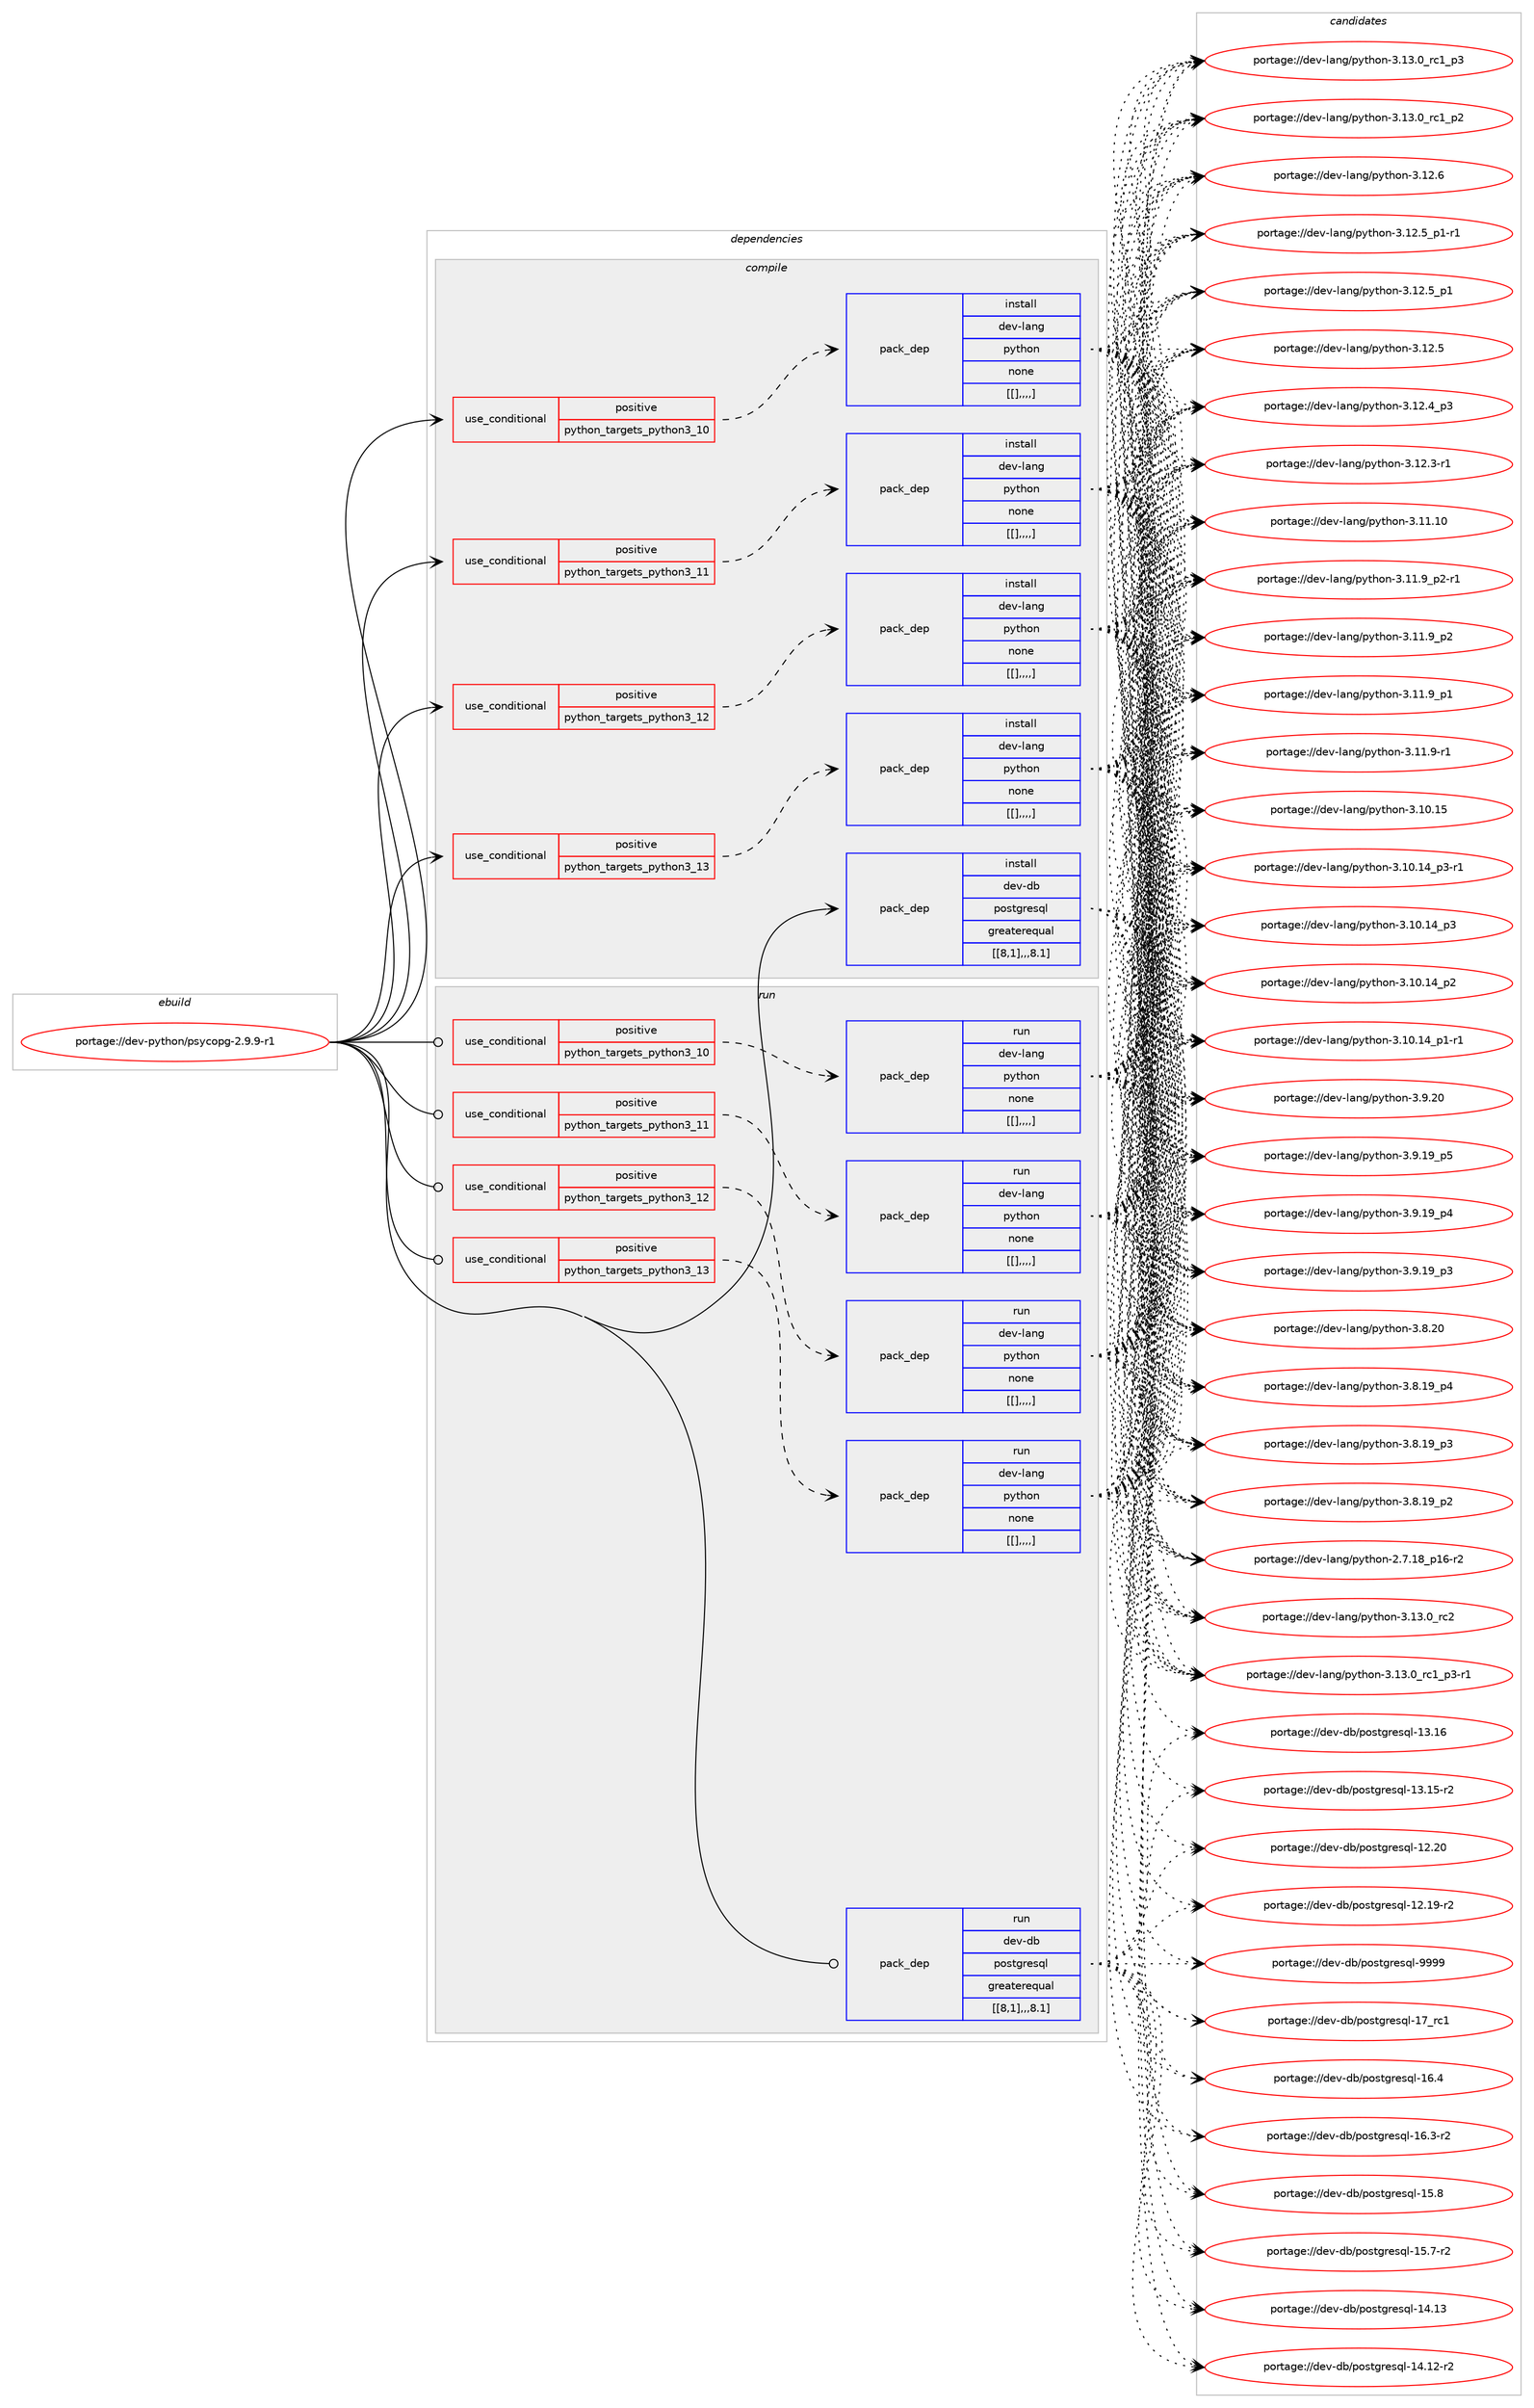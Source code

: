digraph prolog {

# *************
# Graph options
# *************

newrank=true;
concentrate=true;
compound=true;
graph [rankdir=LR,fontname=Helvetica,fontsize=10,ranksep=1.5];#, ranksep=2.5, nodesep=0.2];
edge  [arrowhead=vee];
node  [fontname=Helvetica,fontsize=10];

# **********
# The ebuild
# **********

subgraph cluster_leftcol {
color=gray;
label=<<i>ebuild</i>>;
id [label="portage://dev-python/psycopg-2.9.9-r1", color=red, width=4, href="../dev-python/psycopg-2.9.9-r1.svg"];
}

# ****************
# The dependencies
# ****************

subgraph cluster_midcol {
color=gray;
label=<<i>dependencies</i>>;
subgraph cluster_compile {
fillcolor="#eeeeee";
style=filled;
label=<<i>compile</i>>;
subgraph cond37176 {
dependency156778 [label=<<TABLE BORDER="0" CELLBORDER="1" CELLSPACING="0" CELLPADDING="4"><TR><TD ROWSPAN="3" CELLPADDING="10">use_conditional</TD></TR><TR><TD>positive</TD></TR><TR><TD>python_targets_python3_10</TD></TR></TABLE>>, shape=none, color=red];
subgraph pack118382 {
dependency156779 [label=<<TABLE BORDER="0" CELLBORDER="1" CELLSPACING="0" CELLPADDING="4" WIDTH="220"><TR><TD ROWSPAN="6" CELLPADDING="30">pack_dep</TD></TR><TR><TD WIDTH="110">install</TD></TR><TR><TD>dev-lang</TD></TR><TR><TD>python</TD></TR><TR><TD>none</TD></TR><TR><TD>[[],,,,]</TD></TR></TABLE>>, shape=none, color=blue];
}
dependency156778:e -> dependency156779:w [weight=20,style="dashed",arrowhead="vee"];
}
id:e -> dependency156778:w [weight=20,style="solid",arrowhead="vee"];
subgraph cond37177 {
dependency156780 [label=<<TABLE BORDER="0" CELLBORDER="1" CELLSPACING="0" CELLPADDING="4"><TR><TD ROWSPAN="3" CELLPADDING="10">use_conditional</TD></TR><TR><TD>positive</TD></TR><TR><TD>python_targets_python3_11</TD></TR></TABLE>>, shape=none, color=red];
subgraph pack118383 {
dependency156781 [label=<<TABLE BORDER="0" CELLBORDER="1" CELLSPACING="0" CELLPADDING="4" WIDTH="220"><TR><TD ROWSPAN="6" CELLPADDING="30">pack_dep</TD></TR><TR><TD WIDTH="110">install</TD></TR><TR><TD>dev-lang</TD></TR><TR><TD>python</TD></TR><TR><TD>none</TD></TR><TR><TD>[[],,,,]</TD></TR></TABLE>>, shape=none, color=blue];
}
dependency156780:e -> dependency156781:w [weight=20,style="dashed",arrowhead="vee"];
}
id:e -> dependency156780:w [weight=20,style="solid",arrowhead="vee"];
subgraph cond37178 {
dependency156782 [label=<<TABLE BORDER="0" CELLBORDER="1" CELLSPACING="0" CELLPADDING="4"><TR><TD ROWSPAN="3" CELLPADDING="10">use_conditional</TD></TR><TR><TD>positive</TD></TR><TR><TD>python_targets_python3_12</TD></TR></TABLE>>, shape=none, color=red];
subgraph pack118384 {
dependency156783 [label=<<TABLE BORDER="0" CELLBORDER="1" CELLSPACING="0" CELLPADDING="4" WIDTH="220"><TR><TD ROWSPAN="6" CELLPADDING="30">pack_dep</TD></TR><TR><TD WIDTH="110">install</TD></TR><TR><TD>dev-lang</TD></TR><TR><TD>python</TD></TR><TR><TD>none</TD></TR><TR><TD>[[],,,,]</TD></TR></TABLE>>, shape=none, color=blue];
}
dependency156782:e -> dependency156783:w [weight=20,style="dashed",arrowhead="vee"];
}
id:e -> dependency156782:w [weight=20,style="solid",arrowhead="vee"];
subgraph cond37179 {
dependency156784 [label=<<TABLE BORDER="0" CELLBORDER="1" CELLSPACING="0" CELLPADDING="4"><TR><TD ROWSPAN="3" CELLPADDING="10">use_conditional</TD></TR><TR><TD>positive</TD></TR><TR><TD>python_targets_python3_13</TD></TR></TABLE>>, shape=none, color=red];
subgraph pack118385 {
dependency156785 [label=<<TABLE BORDER="0" CELLBORDER="1" CELLSPACING="0" CELLPADDING="4" WIDTH="220"><TR><TD ROWSPAN="6" CELLPADDING="30">pack_dep</TD></TR><TR><TD WIDTH="110">install</TD></TR><TR><TD>dev-lang</TD></TR><TR><TD>python</TD></TR><TR><TD>none</TD></TR><TR><TD>[[],,,,]</TD></TR></TABLE>>, shape=none, color=blue];
}
dependency156784:e -> dependency156785:w [weight=20,style="dashed",arrowhead="vee"];
}
id:e -> dependency156784:w [weight=20,style="solid",arrowhead="vee"];
subgraph pack118386 {
dependency156786 [label=<<TABLE BORDER="0" CELLBORDER="1" CELLSPACING="0" CELLPADDING="4" WIDTH="220"><TR><TD ROWSPAN="6" CELLPADDING="30">pack_dep</TD></TR><TR><TD WIDTH="110">install</TD></TR><TR><TD>dev-db</TD></TR><TR><TD>postgresql</TD></TR><TR><TD>greaterequal</TD></TR><TR><TD>[[8,1],,,8.1]</TD></TR></TABLE>>, shape=none, color=blue];
}
id:e -> dependency156786:w [weight=20,style="solid",arrowhead="vee"];
}
subgraph cluster_compileandrun {
fillcolor="#eeeeee";
style=filled;
label=<<i>compile and run</i>>;
}
subgraph cluster_run {
fillcolor="#eeeeee";
style=filled;
label=<<i>run</i>>;
subgraph cond37180 {
dependency156787 [label=<<TABLE BORDER="0" CELLBORDER="1" CELLSPACING="0" CELLPADDING="4"><TR><TD ROWSPAN="3" CELLPADDING="10">use_conditional</TD></TR><TR><TD>positive</TD></TR><TR><TD>python_targets_python3_10</TD></TR></TABLE>>, shape=none, color=red];
subgraph pack118387 {
dependency156788 [label=<<TABLE BORDER="0" CELLBORDER="1" CELLSPACING="0" CELLPADDING="4" WIDTH="220"><TR><TD ROWSPAN="6" CELLPADDING="30">pack_dep</TD></TR><TR><TD WIDTH="110">run</TD></TR><TR><TD>dev-lang</TD></TR><TR><TD>python</TD></TR><TR><TD>none</TD></TR><TR><TD>[[],,,,]</TD></TR></TABLE>>, shape=none, color=blue];
}
dependency156787:e -> dependency156788:w [weight=20,style="dashed",arrowhead="vee"];
}
id:e -> dependency156787:w [weight=20,style="solid",arrowhead="odot"];
subgraph cond37181 {
dependency156789 [label=<<TABLE BORDER="0" CELLBORDER="1" CELLSPACING="0" CELLPADDING="4"><TR><TD ROWSPAN="3" CELLPADDING="10">use_conditional</TD></TR><TR><TD>positive</TD></TR><TR><TD>python_targets_python3_11</TD></TR></TABLE>>, shape=none, color=red];
subgraph pack118388 {
dependency156790 [label=<<TABLE BORDER="0" CELLBORDER="1" CELLSPACING="0" CELLPADDING="4" WIDTH="220"><TR><TD ROWSPAN="6" CELLPADDING="30">pack_dep</TD></TR><TR><TD WIDTH="110">run</TD></TR><TR><TD>dev-lang</TD></TR><TR><TD>python</TD></TR><TR><TD>none</TD></TR><TR><TD>[[],,,,]</TD></TR></TABLE>>, shape=none, color=blue];
}
dependency156789:e -> dependency156790:w [weight=20,style="dashed",arrowhead="vee"];
}
id:e -> dependency156789:w [weight=20,style="solid",arrowhead="odot"];
subgraph cond37182 {
dependency156791 [label=<<TABLE BORDER="0" CELLBORDER="1" CELLSPACING="0" CELLPADDING="4"><TR><TD ROWSPAN="3" CELLPADDING="10">use_conditional</TD></TR><TR><TD>positive</TD></TR><TR><TD>python_targets_python3_12</TD></TR></TABLE>>, shape=none, color=red];
subgraph pack118389 {
dependency156792 [label=<<TABLE BORDER="0" CELLBORDER="1" CELLSPACING="0" CELLPADDING="4" WIDTH="220"><TR><TD ROWSPAN="6" CELLPADDING="30">pack_dep</TD></TR><TR><TD WIDTH="110">run</TD></TR><TR><TD>dev-lang</TD></TR><TR><TD>python</TD></TR><TR><TD>none</TD></TR><TR><TD>[[],,,,]</TD></TR></TABLE>>, shape=none, color=blue];
}
dependency156791:e -> dependency156792:w [weight=20,style="dashed",arrowhead="vee"];
}
id:e -> dependency156791:w [weight=20,style="solid",arrowhead="odot"];
subgraph cond37183 {
dependency156793 [label=<<TABLE BORDER="0" CELLBORDER="1" CELLSPACING="0" CELLPADDING="4"><TR><TD ROWSPAN="3" CELLPADDING="10">use_conditional</TD></TR><TR><TD>positive</TD></TR><TR><TD>python_targets_python3_13</TD></TR></TABLE>>, shape=none, color=red];
subgraph pack118390 {
dependency156794 [label=<<TABLE BORDER="0" CELLBORDER="1" CELLSPACING="0" CELLPADDING="4" WIDTH="220"><TR><TD ROWSPAN="6" CELLPADDING="30">pack_dep</TD></TR><TR><TD WIDTH="110">run</TD></TR><TR><TD>dev-lang</TD></TR><TR><TD>python</TD></TR><TR><TD>none</TD></TR><TR><TD>[[],,,,]</TD></TR></TABLE>>, shape=none, color=blue];
}
dependency156793:e -> dependency156794:w [weight=20,style="dashed",arrowhead="vee"];
}
id:e -> dependency156793:w [weight=20,style="solid",arrowhead="odot"];
subgraph pack118391 {
dependency156795 [label=<<TABLE BORDER="0" CELLBORDER="1" CELLSPACING="0" CELLPADDING="4" WIDTH="220"><TR><TD ROWSPAN="6" CELLPADDING="30">pack_dep</TD></TR><TR><TD WIDTH="110">run</TD></TR><TR><TD>dev-db</TD></TR><TR><TD>postgresql</TD></TR><TR><TD>greaterequal</TD></TR><TR><TD>[[8,1],,,8.1]</TD></TR></TABLE>>, shape=none, color=blue];
}
id:e -> dependency156795:w [weight=20,style="solid",arrowhead="odot"];
}
}

# **************
# The candidates
# **************

subgraph cluster_choices {
rank=same;
color=gray;
label=<<i>candidates</i>>;

subgraph choice118382 {
color=black;
nodesep=1;
choice10010111845108971101034711212111610411111045514649514648951149950 [label="portage://dev-lang/python-3.13.0_rc2", color=red, width=4,href="../dev-lang/python-3.13.0_rc2.svg"];
choice1001011184510897110103471121211161041111104551464951464895114994995112514511449 [label="portage://dev-lang/python-3.13.0_rc1_p3-r1", color=red, width=4,href="../dev-lang/python-3.13.0_rc1_p3-r1.svg"];
choice100101118451089711010347112121116104111110455146495146489511499499511251 [label="portage://dev-lang/python-3.13.0_rc1_p3", color=red, width=4,href="../dev-lang/python-3.13.0_rc1_p3.svg"];
choice100101118451089711010347112121116104111110455146495146489511499499511250 [label="portage://dev-lang/python-3.13.0_rc1_p2", color=red, width=4,href="../dev-lang/python-3.13.0_rc1_p2.svg"];
choice10010111845108971101034711212111610411111045514649504654 [label="portage://dev-lang/python-3.12.6", color=red, width=4,href="../dev-lang/python-3.12.6.svg"];
choice1001011184510897110103471121211161041111104551464950465395112494511449 [label="portage://dev-lang/python-3.12.5_p1-r1", color=red, width=4,href="../dev-lang/python-3.12.5_p1-r1.svg"];
choice100101118451089711010347112121116104111110455146495046539511249 [label="portage://dev-lang/python-3.12.5_p1", color=red, width=4,href="../dev-lang/python-3.12.5_p1.svg"];
choice10010111845108971101034711212111610411111045514649504653 [label="portage://dev-lang/python-3.12.5", color=red, width=4,href="../dev-lang/python-3.12.5.svg"];
choice100101118451089711010347112121116104111110455146495046529511251 [label="portage://dev-lang/python-3.12.4_p3", color=red, width=4,href="../dev-lang/python-3.12.4_p3.svg"];
choice100101118451089711010347112121116104111110455146495046514511449 [label="portage://dev-lang/python-3.12.3-r1", color=red, width=4,href="../dev-lang/python-3.12.3-r1.svg"];
choice1001011184510897110103471121211161041111104551464949464948 [label="portage://dev-lang/python-3.11.10", color=red, width=4,href="../dev-lang/python-3.11.10.svg"];
choice1001011184510897110103471121211161041111104551464949465795112504511449 [label="portage://dev-lang/python-3.11.9_p2-r1", color=red, width=4,href="../dev-lang/python-3.11.9_p2-r1.svg"];
choice100101118451089711010347112121116104111110455146494946579511250 [label="portage://dev-lang/python-3.11.9_p2", color=red, width=4,href="../dev-lang/python-3.11.9_p2.svg"];
choice100101118451089711010347112121116104111110455146494946579511249 [label="portage://dev-lang/python-3.11.9_p1", color=red, width=4,href="../dev-lang/python-3.11.9_p1.svg"];
choice100101118451089711010347112121116104111110455146494946574511449 [label="portage://dev-lang/python-3.11.9-r1", color=red, width=4,href="../dev-lang/python-3.11.9-r1.svg"];
choice1001011184510897110103471121211161041111104551464948464953 [label="portage://dev-lang/python-3.10.15", color=red, width=4,href="../dev-lang/python-3.10.15.svg"];
choice100101118451089711010347112121116104111110455146494846495295112514511449 [label="portage://dev-lang/python-3.10.14_p3-r1", color=red, width=4,href="../dev-lang/python-3.10.14_p3-r1.svg"];
choice10010111845108971101034711212111610411111045514649484649529511251 [label="portage://dev-lang/python-3.10.14_p3", color=red, width=4,href="../dev-lang/python-3.10.14_p3.svg"];
choice10010111845108971101034711212111610411111045514649484649529511250 [label="portage://dev-lang/python-3.10.14_p2", color=red, width=4,href="../dev-lang/python-3.10.14_p2.svg"];
choice100101118451089711010347112121116104111110455146494846495295112494511449 [label="portage://dev-lang/python-3.10.14_p1-r1", color=red, width=4,href="../dev-lang/python-3.10.14_p1-r1.svg"];
choice10010111845108971101034711212111610411111045514657465048 [label="portage://dev-lang/python-3.9.20", color=red, width=4,href="../dev-lang/python-3.9.20.svg"];
choice100101118451089711010347112121116104111110455146574649579511253 [label="portage://dev-lang/python-3.9.19_p5", color=red, width=4,href="../dev-lang/python-3.9.19_p5.svg"];
choice100101118451089711010347112121116104111110455146574649579511252 [label="portage://dev-lang/python-3.9.19_p4", color=red, width=4,href="../dev-lang/python-3.9.19_p4.svg"];
choice100101118451089711010347112121116104111110455146574649579511251 [label="portage://dev-lang/python-3.9.19_p3", color=red, width=4,href="../dev-lang/python-3.9.19_p3.svg"];
choice10010111845108971101034711212111610411111045514656465048 [label="portage://dev-lang/python-3.8.20", color=red, width=4,href="../dev-lang/python-3.8.20.svg"];
choice100101118451089711010347112121116104111110455146564649579511252 [label="portage://dev-lang/python-3.8.19_p4", color=red, width=4,href="../dev-lang/python-3.8.19_p4.svg"];
choice100101118451089711010347112121116104111110455146564649579511251 [label="portage://dev-lang/python-3.8.19_p3", color=red, width=4,href="../dev-lang/python-3.8.19_p3.svg"];
choice100101118451089711010347112121116104111110455146564649579511250 [label="portage://dev-lang/python-3.8.19_p2", color=red, width=4,href="../dev-lang/python-3.8.19_p2.svg"];
choice100101118451089711010347112121116104111110455046554649569511249544511450 [label="portage://dev-lang/python-2.7.18_p16-r2", color=red, width=4,href="../dev-lang/python-2.7.18_p16-r2.svg"];
dependency156779:e -> choice10010111845108971101034711212111610411111045514649514648951149950:w [style=dotted,weight="100"];
dependency156779:e -> choice1001011184510897110103471121211161041111104551464951464895114994995112514511449:w [style=dotted,weight="100"];
dependency156779:e -> choice100101118451089711010347112121116104111110455146495146489511499499511251:w [style=dotted,weight="100"];
dependency156779:e -> choice100101118451089711010347112121116104111110455146495146489511499499511250:w [style=dotted,weight="100"];
dependency156779:e -> choice10010111845108971101034711212111610411111045514649504654:w [style=dotted,weight="100"];
dependency156779:e -> choice1001011184510897110103471121211161041111104551464950465395112494511449:w [style=dotted,weight="100"];
dependency156779:e -> choice100101118451089711010347112121116104111110455146495046539511249:w [style=dotted,weight="100"];
dependency156779:e -> choice10010111845108971101034711212111610411111045514649504653:w [style=dotted,weight="100"];
dependency156779:e -> choice100101118451089711010347112121116104111110455146495046529511251:w [style=dotted,weight="100"];
dependency156779:e -> choice100101118451089711010347112121116104111110455146495046514511449:w [style=dotted,weight="100"];
dependency156779:e -> choice1001011184510897110103471121211161041111104551464949464948:w [style=dotted,weight="100"];
dependency156779:e -> choice1001011184510897110103471121211161041111104551464949465795112504511449:w [style=dotted,weight="100"];
dependency156779:e -> choice100101118451089711010347112121116104111110455146494946579511250:w [style=dotted,weight="100"];
dependency156779:e -> choice100101118451089711010347112121116104111110455146494946579511249:w [style=dotted,weight="100"];
dependency156779:e -> choice100101118451089711010347112121116104111110455146494946574511449:w [style=dotted,weight="100"];
dependency156779:e -> choice1001011184510897110103471121211161041111104551464948464953:w [style=dotted,weight="100"];
dependency156779:e -> choice100101118451089711010347112121116104111110455146494846495295112514511449:w [style=dotted,weight="100"];
dependency156779:e -> choice10010111845108971101034711212111610411111045514649484649529511251:w [style=dotted,weight="100"];
dependency156779:e -> choice10010111845108971101034711212111610411111045514649484649529511250:w [style=dotted,weight="100"];
dependency156779:e -> choice100101118451089711010347112121116104111110455146494846495295112494511449:w [style=dotted,weight="100"];
dependency156779:e -> choice10010111845108971101034711212111610411111045514657465048:w [style=dotted,weight="100"];
dependency156779:e -> choice100101118451089711010347112121116104111110455146574649579511253:w [style=dotted,weight="100"];
dependency156779:e -> choice100101118451089711010347112121116104111110455146574649579511252:w [style=dotted,weight="100"];
dependency156779:e -> choice100101118451089711010347112121116104111110455146574649579511251:w [style=dotted,weight="100"];
dependency156779:e -> choice10010111845108971101034711212111610411111045514656465048:w [style=dotted,weight="100"];
dependency156779:e -> choice100101118451089711010347112121116104111110455146564649579511252:w [style=dotted,weight="100"];
dependency156779:e -> choice100101118451089711010347112121116104111110455146564649579511251:w [style=dotted,weight="100"];
dependency156779:e -> choice100101118451089711010347112121116104111110455146564649579511250:w [style=dotted,weight="100"];
dependency156779:e -> choice100101118451089711010347112121116104111110455046554649569511249544511450:w [style=dotted,weight="100"];
}
subgraph choice118383 {
color=black;
nodesep=1;
choice10010111845108971101034711212111610411111045514649514648951149950 [label="portage://dev-lang/python-3.13.0_rc2", color=red, width=4,href="../dev-lang/python-3.13.0_rc2.svg"];
choice1001011184510897110103471121211161041111104551464951464895114994995112514511449 [label="portage://dev-lang/python-3.13.0_rc1_p3-r1", color=red, width=4,href="../dev-lang/python-3.13.0_rc1_p3-r1.svg"];
choice100101118451089711010347112121116104111110455146495146489511499499511251 [label="portage://dev-lang/python-3.13.0_rc1_p3", color=red, width=4,href="../dev-lang/python-3.13.0_rc1_p3.svg"];
choice100101118451089711010347112121116104111110455146495146489511499499511250 [label="portage://dev-lang/python-3.13.0_rc1_p2", color=red, width=4,href="../dev-lang/python-3.13.0_rc1_p2.svg"];
choice10010111845108971101034711212111610411111045514649504654 [label="portage://dev-lang/python-3.12.6", color=red, width=4,href="../dev-lang/python-3.12.6.svg"];
choice1001011184510897110103471121211161041111104551464950465395112494511449 [label="portage://dev-lang/python-3.12.5_p1-r1", color=red, width=4,href="../dev-lang/python-3.12.5_p1-r1.svg"];
choice100101118451089711010347112121116104111110455146495046539511249 [label="portage://dev-lang/python-3.12.5_p1", color=red, width=4,href="../dev-lang/python-3.12.5_p1.svg"];
choice10010111845108971101034711212111610411111045514649504653 [label="portage://dev-lang/python-3.12.5", color=red, width=4,href="../dev-lang/python-3.12.5.svg"];
choice100101118451089711010347112121116104111110455146495046529511251 [label="portage://dev-lang/python-3.12.4_p3", color=red, width=4,href="../dev-lang/python-3.12.4_p3.svg"];
choice100101118451089711010347112121116104111110455146495046514511449 [label="portage://dev-lang/python-3.12.3-r1", color=red, width=4,href="../dev-lang/python-3.12.3-r1.svg"];
choice1001011184510897110103471121211161041111104551464949464948 [label="portage://dev-lang/python-3.11.10", color=red, width=4,href="../dev-lang/python-3.11.10.svg"];
choice1001011184510897110103471121211161041111104551464949465795112504511449 [label="portage://dev-lang/python-3.11.9_p2-r1", color=red, width=4,href="../dev-lang/python-3.11.9_p2-r1.svg"];
choice100101118451089711010347112121116104111110455146494946579511250 [label="portage://dev-lang/python-3.11.9_p2", color=red, width=4,href="../dev-lang/python-3.11.9_p2.svg"];
choice100101118451089711010347112121116104111110455146494946579511249 [label="portage://dev-lang/python-3.11.9_p1", color=red, width=4,href="../dev-lang/python-3.11.9_p1.svg"];
choice100101118451089711010347112121116104111110455146494946574511449 [label="portage://dev-lang/python-3.11.9-r1", color=red, width=4,href="../dev-lang/python-3.11.9-r1.svg"];
choice1001011184510897110103471121211161041111104551464948464953 [label="portage://dev-lang/python-3.10.15", color=red, width=4,href="../dev-lang/python-3.10.15.svg"];
choice100101118451089711010347112121116104111110455146494846495295112514511449 [label="portage://dev-lang/python-3.10.14_p3-r1", color=red, width=4,href="../dev-lang/python-3.10.14_p3-r1.svg"];
choice10010111845108971101034711212111610411111045514649484649529511251 [label="portage://dev-lang/python-3.10.14_p3", color=red, width=4,href="../dev-lang/python-3.10.14_p3.svg"];
choice10010111845108971101034711212111610411111045514649484649529511250 [label="portage://dev-lang/python-3.10.14_p2", color=red, width=4,href="../dev-lang/python-3.10.14_p2.svg"];
choice100101118451089711010347112121116104111110455146494846495295112494511449 [label="portage://dev-lang/python-3.10.14_p1-r1", color=red, width=4,href="../dev-lang/python-3.10.14_p1-r1.svg"];
choice10010111845108971101034711212111610411111045514657465048 [label="portage://dev-lang/python-3.9.20", color=red, width=4,href="../dev-lang/python-3.9.20.svg"];
choice100101118451089711010347112121116104111110455146574649579511253 [label="portage://dev-lang/python-3.9.19_p5", color=red, width=4,href="../dev-lang/python-3.9.19_p5.svg"];
choice100101118451089711010347112121116104111110455146574649579511252 [label="portage://dev-lang/python-3.9.19_p4", color=red, width=4,href="../dev-lang/python-3.9.19_p4.svg"];
choice100101118451089711010347112121116104111110455146574649579511251 [label="portage://dev-lang/python-3.9.19_p3", color=red, width=4,href="../dev-lang/python-3.9.19_p3.svg"];
choice10010111845108971101034711212111610411111045514656465048 [label="portage://dev-lang/python-3.8.20", color=red, width=4,href="../dev-lang/python-3.8.20.svg"];
choice100101118451089711010347112121116104111110455146564649579511252 [label="portage://dev-lang/python-3.8.19_p4", color=red, width=4,href="../dev-lang/python-3.8.19_p4.svg"];
choice100101118451089711010347112121116104111110455146564649579511251 [label="portage://dev-lang/python-3.8.19_p3", color=red, width=4,href="../dev-lang/python-3.8.19_p3.svg"];
choice100101118451089711010347112121116104111110455146564649579511250 [label="portage://dev-lang/python-3.8.19_p2", color=red, width=4,href="../dev-lang/python-3.8.19_p2.svg"];
choice100101118451089711010347112121116104111110455046554649569511249544511450 [label="portage://dev-lang/python-2.7.18_p16-r2", color=red, width=4,href="../dev-lang/python-2.7.18_p16-r2.svg"];
dependency156781:e -> choice10010111845108971101034711212111610411111045514649514648951149950:w [style=dotted,weight="100"];
dependency156781:e -> choice1001011184510897110103471121211161041111104551464951464895114994995112514511449:w [style=dotted,weight="100"];
dependency156781:e -> choice100101118451089711010347112121116104111110455146495146489511499499511251:w [style=dotted,weight="100"];
dependency156781:e -> choice100101118451089711010347112121116104111110455146495146489511499499511250:w [style=dotted,weight="100"];
dependency156781:e -> choice10010111845108971101034711212111610411111045514649504654:w [style=dotted,weight="100"];
dependency156781:e -> choice1001011184510897110103471121211161041111104551464950465395112494511449:w [style=dotted,weight="100"];
dependency156781:e -> choice100101118451089711010347112121116104111110455146495046539511249:w [style=dotted,weight="100"];
dependency156781:e -> choice10010111845108971101034711212111610411111045514649504653:w [style=dotted,weight="100"];
dependency156781:e -> choice100101118451089711010347112121116104111110455146495046529511251:w [style=dotted,weight="100"];
dependency156781:e -> choice100101118451089711010347112121116104111110455146495046514511449:w [style=dotted,weight="100"];
dependency156781:e -> choice1001011184510897110103471121211161041111104551464949464948:w [style=dotted,weight="100"];
dependency156781:e -> choice1001011184510897110103471121211161041111104551464949465795112504511449:w [style=dotted,weight="100"];
dependency156781:e -> choice100101118451089711010347112121116104111110455146494946579511250:w [style=dotted,weight="100"];
dependency156781:e -> choice100101118451089711010347112121116104111110455146494946579511249:w [style=dotted,weight="100"];
dependency156781:e -> choice100101118451089711010347112121116104111110455146494946574511449:w [style=dotted,weight="100"];
dependency156781:e -> choice1001011184510897110103471121211161041111104551464948464953:w [style=dotted,weight="100"];
dependency156781:e -> choice100101118451089711010347112121116104111110455146494846495295112514511449:w [style=dotted,weight="100"];
dependency156781:e -> choice10010111845108971101034711212111610411111045514649484649529511251:w [style=dotted,weight="100"];
dependency156781:e -> choice10010111845108971101034711212111610411111045514649484649529511250:w [style=dotted,weight="100"];
dependency156781:e -> choice100101118451089711010347112121116104111110455146494846495295112494511449:w [style=dotted,weight="100"];
dependency156781:e -> choice10010111845108971101034711212111610411111045514657465048:w [style=dotted,weight="100"];
dependency156781:e -> choice100101118451089711010347112121116104111110455146574649579511253:w [style=dotted,weight="100"];
dependency156781:e -> choice100101118451089711010347112121116104111110455146574649579511252:w [style=dotted,weight="100"];
dependency156781:e -> choice100101118451089711010347112121116104111110455146574649579511251:w [style=dotted,weight="100"];
dependency156781:e -> choice10010111845108971101034711212111610411111045514656465048:w [style=dotted,weight="100"];
dependency156781:e -> choice100101118451089711010347112121116104111110455146564649579511252:w [style=dotted,weight="100"];
dependency156781:e -> choice100101118451089711010347112121116104111110455146564649579511251:w [style=dotted,weight="100"];
dependency156781:e -> choice100101118451089711010347112121116104111110455146564649579511250:w [style=dotted,weight="100"];
dependency156781:e -> choice100101118451089711010347112121116104111110455046554649569511249544511450:w [style=dotted,weight="100"];
}
subgraph choice118384 {
color=black;
nodesep=1;
choice10010111845108971101034711212111610411111045514649514648951149950 [label="portage://dev-lang/python-3.13.0_rc2", color=red, width=4,href="../dev-lang/python-3.13.0_rc2.svg"];
choice1001011184510897110103471121211161041111104551464951464895114994995112514511449 [label="portage://dev-lang/python-3.13.0_rc1_p3-r1", color=red, width=4,href="../dev-lang/python-3.13.0_rc1_p3-r1.svg"];
choice100101118451089711010347112121116104111110455146495146489511499499511251 [label="portage://dev-lang/python-3.13.0_rc1_p3", color=red, width=4,href="../dev-lang/python-3.13.0_rc1_p3.svg"];
choice100101118451089711010347112121116104111110455146495146489511499499511250 [label="portage://dev-lang/python-3.13.0_rc1_p2", color=red, width=4,href="../dev-lang/python-3.13.0_rc1_p2.svg"];
choice10010111845108971101034711212111610411111045514649504654 [label="portage://dev-lang/python-3.12.6", color=red, width=4,href="../dev-lang/python-3.12.6.svg"];
choice1001011184510897110103471121211161041111104551464950465395112494511449 [label="portage://dev-lang/python-3.12.5_p1-r1", color=red, width=4,href="../dev-lang/python-3.12.5_p1-r1.svg"];
choice100101118451089711010347112121116104111110455146495046539511249 [label="portage://dev-lang/python-3.12.5_p1", color=red, width=4,href="../dev-lang/python-3.12.5_p1.svg"];
choice10010111845108971101034711212111610411111045514649504653 [label="portage://dev-lang/python-3.12.5", color=red, width=4,href="../dev-lang/python-3.12.5.svg"];
choice100101118451089711010347112121116104111110455146495046529511251 [label="portage://dev-lang/python-3.12.4_p3", color=red, width=4,href="../dev-lang/python-3.12.4_p3.svg"];
choice100101118451089711010347112121116104111110455146495046514511449 [label="portage://dev-lang/python-3.12.3-r1", color=red, width=4,href="../dev-lang/python-3.12.3-r1.svg"];
choice1001011184510897110103471121211161041111104551464949464948 [label="portage://dev-lang/python-3.11.10", color=red, width=4,href="../dev-lang/python-3.11.10.svg"];
choice1001011184510897110103471121211161041111104551464949465795112504511449 [label="portage://dev-lang/python-3.11.9_p2-r1", color=red, width=4,href="../dev-lang/python-3.11.9_p2-r1.svg"];
choice100101118451089711010347112121116104111110455146494946579511250 [label="portage://dev-lang/python-3.11.9_p2", color=red, width=4,href="../dev-lang/python-3.11.9_p2.svg"];
choice100101118451089711010347112121116104111110455146494946579511249 [label="portage://dev-lang/python-3.11.9_p1", color=red, width=4,href="../dev-lang/python-3.11.9_p1.svg"];
choice100101118451089711010347112121116104111110455146494946574511449 [label="portage://dev-lang/python-3.11.9-r1", color=red, width=4,href="../dev-lang/python-3.11.9-r1.svg"];
choice1001011184510897110103471121211161041111104551464948464953 [label="portage://dev-lang/python-3.10.15", color=red, width=4,href="../dev-lang/python-3.10.15.svg"];
choice100101118451089711010347112121116104111110455146494846495295112514511449 [label="portage://dev-lang/python-3.10.14_p3-r1", color=red, width=4,href="../dev-lang/python-3.10.14_p3-r1.svg"];
choice10010111845108971101034711212111610411111045514649484649529511251 [label="portage://dev-lang/python-3.10.14_p3", color=red, width=4,href="../dev-lang/python-3.10.14_p3.svg"];
choice10010111845108971101034711212111610411111045514649484649529511250 [label="portage://dev-lang/python-3.10.14_p2", color=red, width=4,href="../dev-lang/python-3.10.14_p2.svg"];
choice100101118451089711010347112121116104111110455146494846495295112494511449 [label="portage://dev-lang/python-3.10.14_p1-r1", color=red, width=4,href="../dev-lang/python-3.10.14_p1-r1.svg"];
choice10010111845108971101034711212111610411111045514657465048 [label="portage://dev-lang/python-3.9.20", color=red, width=4,href="../dev-lang/python-3.9.20.svg"];
choice100101118451089711010347112121116104111110455146574649579511253 [label="portage://dev-lang/python-3.9.19_p5", color=red, width=4,href="../dev-lang/python-3.9.19_p5.svg"];
choice100101118451089711010347112121116104111110455146574649579511252 [label="portage://dev-lang/python-3.9.19_p4", color=red, width=4,href="../dev-lang/python-3.9.19_p4.svg"];
choice100101118451089711010347112121116104111110455146574649579511251 [label="portage://dev-lang/python-3.9.19_p3", color=red, width=4,href="../dev-lang/python-3.9.19_p3.svg"];
choice10010111845108971101034711212111610411111045514656465048 [label="portage://dev-lang/python-3.8.20", color=red, width=4,href="../dev-lang/python-3.8.20.svg"];
choice100101118451089711010347112121116104111110455146564649579511252 [label="portage://dev-lang/python-3.8.19_p4", color=red, width=4,href="../dev-lang/python-3.8.19_p4.svg"];
choice100101118451089711010347112121116104111110455146564649579511251 [label="portage://dev-lang/python-3.8.19_p3", color=red, width=4,href="../dev-lang/python-3.8.19_p3.svg"];
choice100101118451089711010347112121116104111110455146564649579511250 [label="portage://dev-lang/python-3.8.19_p2", color=red, width=4,href="../dev-lang/python-3.8.19_p2.svg"];
choice100101118451089711010347112121116104111110455046554649569511249544511450 [label="portage://dev-lang/python-2.7.18_p16-r2", color=red, width=4,href="../dev-lang/python-2.7.18_p16-r2.svg"];
dependency156783:e -> choice10010111845108971101034711212111610411111045514649514648951149950:w [style=dotted,weight="100"];
dependency156783:e -> choice1001011184510897110103471121211161041111104551464951464895114994995112514511449:w [style=dotted,weight="100"];
dependency156783:e -> choice100101118451089711010347112121116104111110455146495146489511499499511251:w [style=dotted,weight="100"];
dependency156783:e -> choice100101118451089711010347112121116104111110455146495146489511499499511250:w [style=dotted,weight="100"];
dependency156783:e -> choice10010111845108971101034711212111610411111045514649504654:w [style=dotted,weight="100"];
dependency156783:e -> choice1001011184510897110103471121211161041111104551464950465395112494511449:w [style=dotted,weight="100"];
dependency156783:e -> choice100101118451089711010347112121116104111110455146495046539511249:w [style=dotted,weight="100"];
dependency156783:e -> choice10010111845108971101034711212111610411111045514649504653:w [style=dotted,weight="100"];
dependency156783:e -> choice100101118451089711010347112121116104111110455146495046529511251:w [style=dotted,weight="100"];
dependency156783:e -> choice100101118451089711010347112121116104111110455146495046514511449:w [style=dotted,weight="100"];
dependency156783:e -> choice1001011184510897110103471121211161041111104551464949464948:w [style=dotted,weight="100"];
dependency156783:e -> choice1001011184510897110103471121211161041111104551464949465795112504511449:w [style=dotted,weight="100"];
dependency156783:e -> choice100101118451089711010347112121116104111110455146494946579511250:w [style=dotted,weight="100"];
dependency156783:e -> choice100101118451089711010347112121116104111110455146494946579511249:w [style=dotted,weight="100"];
dependency156783:e -> choice100101118451089711010347112121116104111110455146494946574511449:w [style=dotted,weight="100"];
dependency156783:e -> choice1001011184510897110103471121211161041111104551464948464953:w [style=dotted,weight="100"];
dependency156783:e -> choice100101118451089711010347112121116104111110455146494846495295112514511449:w [style=dotted,weight="100"];
dependency156783:e -> choice10010111845108971101034711212111610411111045514649484649529511251:w [style=dotted,weight="100"];
dependency156783:e -> choice10010111845108971101034711212111610411111045514649484649529511250:w [style=dotted,weight="100"];
dependency156783:e -> choice100101118451089711010347112121116104111110455146494846495295112494511449:w [style=dotted,weight="100"];
dependency156783:e -> choice10010111845108971101034711212111610411111045514657465048:w [style=dotted,weight="100"];
dependency156783:e -> choice100101118451089711010347112121116104111110455146574649579511253:w [style=dotted,weight="100"];
dependency156783:e -> choice100101118451089711010347112121116104111110455146574649579511252:w [style=dotted,weight="100"];
dependency156783:e -> choice100101118451089711010347112121116104111110455146574649579511251:w [style=dotted,weight="100"];
dependency156783:e -> choice10010111845108971101034711212111610411111045514656465048:w [style=dotted,weight="100"];
dependency156783:e -> choice100101118451089711010347112121116104111110455146564649579511252:w [style=dotted,weight="100"];
dependency156783:e -> choice100101118451089711010347112121116104111110455146564649579511251:w [style=dotted,weight="100"];
dependency156783:e -> choice100101118451089711010347112121116104111110455146564649579511250:w [style=dotted,weight="100"];
dependency156783:e -> choice100101118451089711010347112121116104111110455046554649569511249544511450:w [style=dotted,weight="100"];
}
subgraph choice118385 {
color=black;
nodesep=1;
choice10010111845108971101034711212111610411111045514649514648951149950 [label="portage://dev-lang/python-3.13.0_rc2", color=red, width=4,href="../dev-lang/python-3.13.0_rc2.svg"];
choice1001011184510897110103471121211161041111104551464951464895114994995112514511449 [label="portage://dev-lang/python-3.13.0_rc1_p3-r1", color=red, width=4,href="../dev-lang/python-3.13.0_rc1_p3-r1.svg"];
choice100101118451089711010347112121116104111110455146495146489511499499511251 [label="portage://dev-lang/python-3.13.0_rc1_p3", color=red, width=4,href="../dev-lang/python-3.13.0_rc1_p3.svg"];
choice100101118451089711010347112121116104111110455146495146489511499499511250 [label="portage://dev-lang/python-3.13.0_rc1_p2", color=red, width=4,href="../dev-lang/python-3.13.0_rc1_p2.svg"];
choice10010111845108971101034711212111610411111045514649504654 [label="portage://dev-lang/python-3.12.6", color=red, width=4,href="../dev-lang/python-3.12.6.svg"];
choice1001011184510897110103471121211161041111104551464950465395112494511449 [label="portage://dev-lang/python-3.12.5_p1-r1", color=red, width=4,href="../dev-lang/python-3.12.5_p1-r1.svg"];
choice100101118451089711010347112121116104111110455146495046539511249 [label="portage://dev-lang/python-3.12.5_p1", color=red, width=4,href="../dev-lang/python-3.12.5_p1.svg"];
choice10010111845108971101034711212111610411111045514649504653 [label="portage://dev-lang/python-3.12.5", color=red, width=4,href="../dev-lang/python-3.12.5.svg"];
choice100101118451089711010347112121116104111110455146495046529511251 [label="portage://dev-lang/python-3.12.4_p3", color=red, width=4,href="../dev-lang/python-3.12.4_p3.svg"];
choice100101118451089711010347112121116104111110455146495046514511449 [label="portage://dev-lang/python-3.12.3-r1", color=red, width=4,href="../dev-lang/python-3.12.3-r1.svg"];
choice1001011184510897110103471121211161041111104551464949464948 [label="portage://dev-lang/python-3.11.10", color=red, width=4,href="../dev-lang/python-3.11.10.svg"];
choice1001011184510897110103471121211161041111104551464949465795112504511449 [label="portage://dev-lang/python-3.11.9_p2-r1", color=red, width=4,href="../dev-lang/python-3.11.9_p2-r1.svg"];
choice100101118451089711010347112121116104111110455146494946579511250 [label="portage://dev-lang/python-3.11.9_p2", color=red, width=4,href="../dev-lang/python-3.11.9_p2.svg"];
choice100101118451089711010347112121116104111110455146494946579511249 [label="portage://dev-lang/python-3.11.9_p1", color=red, width=4,href="../dev-lang/python-3.11.9_p1.svg"];
choice100101118451089711010347112121116104111110455146494946574511449 [label="portage://dev-lang/python-3.11.9-r1", color=red, width=4,href="../dev-lang/python-3.11.9-r1.svg"];
choice1001011184510897110103471121211161041111104551464948464953 [label="portage://dev-lang/python-3.10.15", color=red, width=4,href="../dev-lang/python-3.10.15.svg"];
choice100101118451089711010347112121116104111110455146494846495295112514511449 [label="portage://dev-lang/python-3.10.14_p3-r1", color=red, width=4,href="../dev-lang/python-3.10.14_p3-r1.svg"];
choice10010111845108971101034711212111610411111045514649484649529511251 [label="portage://dev-lang/python-3.10.14_p3", color=red, width=4,href="../dev-lang/python-3.10.14_p3.svg"];
choice10010111845108971101034711212111610411111045514649484649529511250 [label="portage://dev-lang/python-3.10.14_p2", color=red, width=4,href="../dev-lang/python-3.10.14_p2.svg"];
choice100101118451089711010347112121116104111110455146494846495295112494511449 [label="portage://dev-lang/python-3.10.14_p1-r1", color=red, width=4,href="../dev-lang/python-3.10.14_p1-r1.svg"];
choice10010111845108971101034711212111610411111045514657465048 [label="portage://dev-lang/python-3.9.20", color=red, width=4,href="../dev-lang/python-3.9.20.svg"];
choice100101118451089711010347112121116104111110455146574649579511253 [label="portage://dev-lang/python-3.9.19_p5", color=red, width=4,href="../dev-lang/python-3.9.19_p5.svg"];
choice100101118451089711010347112121116104111110455146574649579511252 [label="portage://dev-lang/python-3.9.19_p4", color=red, width=4,href="../dev-lang/python-3.9.19_p4.svg"];
choice100101118451089711010347112121116104111110455146574649579511251 [label="portage://dev-lang/python-3.9.19_p3", color=red, width=4,href="../dev-lang/python-3.9.19_p3.svg"];
choice10010111845108971101034711212111610411111045514656465048 [label="portage://dev-lang/python-3.8.20", color=red, width=4,href="../dev-lang/python-3.8.20.svg"];
choice100101118451089711010347112121116104111110455146564649579511252 [label="portage://dev-lang/python-3.8.19_p4", color=red, width=4,href="../dev-lang/python-3.8.19_p4.svg"];
choice100101118451089711010347112121116104111110455146564649579511251 [label="portage://dev-lang/python-3.8.19_p3", color=red, width=4,href="../dev-lang/python-3.8.19_p3.svg"];
choice100101118451089711010347112121116104111110455146564649579511250 [label="portage://dev-lang/python-3.8.19_p2", color=red, width=4,href="../dev-lang/python-3.8.19_p2.svg"];
choice100101118451089711010347112121116104111110455046554649569511249544511450 [label="portage://dev-lang/python-2.7.18_p16-r2", color=red, width=4,href="../dev-lang/python-2.7.18_p16-r2.svg"];
dependency156785:e -> choice10010111845108971101034711212111610411111045514649514648951149950:w [style=dotted,weight="100"];
dependency156785:e -> choice1001011184510897110103471121211161041111104551464951464895114994995112514511449:w [style=dotted,weight="100"];
dependency156785:e -> choice100101118451089711010347112121116104111110455146495146489511499499511251:w [style=dotted,weight="100"];
dependency156785:e -> choice100101118451089711010347112121116104111110455146495146489511499499511250:w [style=dotted,weight="100"];
dependency156785:e -> choice10010111845108971101034711212111610411111045514649504654:w [style=dotted,weight="100"];
dependency156785:e -> choice1001011184510897110103471121211161041111104551464950465395112494511449:w [style=dotted,weight="100"];
dependency156785:e -> choice100101118451089711010347112121116104111110455146495046539511249:w [style=dotted,weight="100"];
dependency156785:e -> choice10010111845108971101034711212111610411111045514649504653:w [style=dotted,weight="100"];
dependency156785:e -> choice100101118451089711010347112121116104111110455146495046529511251:w [style=dotted,weight="100"];
dependency156785:e -> choice100101118451089711010347112121116104111110455146495046514511449:w [style=dotted,weight="100"];
dependency156785:e -> choice1001011184510897110103471121211161041111104551464949464948:w [style=dotted,weight="100"];
dependency156785:e -> choice1001011184510897110103471121211161041111104551464949465795112504511449:w [style=dotted,weight="100"];
dependency156785:e -> choice100101118451089711010347112121116104111110455146494946579511250:w [style=dotted,weight="100"];
dependency156785:e -> choice100101118451089711010347112121116104111110455146494946579511249:w [style=dotted,weight="100"];
dependency156785:e -> choice100101118451089711010347112121116104111110455146494946574511449:w [style=dotted,weight="100"];
dependency156785:e -> choice1001011184510897110103471121211161041111104551464948464953:w [style=dotted,weight="100"];
dependency156785:e -> choice100101118451089711010347112121116104111110455146494846495295112514511449:w [style=dotted,weight="100"];
dependency156785:e -> choice10010111845108971101034711212111610411111045514649484649529511251:w [style=dotted,weight="100"];
dependency156785:e -> choice10010111845108971101034711212111610411111045514649484649529511250:w [style=dotted,weight="100"];
dependency156785:e -> choice100101118451089711010347112121116104111110455146494846495295112494511449:w [style=dotted,weight="100"];
dependency156785:e -> choice10010111845108971101034711212111610411111045514657465048:w [style=dotted,weight="100"];
dependency156785:e -> choice100101118451089711010347112121116104111110455146574649579511253:w [style=dotted,weight="100"];
dependency156785:e -> choice100101118451089711010347112121116104111110455146574649579511252:w [style=dotted,weight="100"];
dependency156785:e -> choice100101118451089711010347112121116104111110455146574649579511251:w [style=dotted,weight="100"];
dependency156785:e -> choice10010111845108971101034711212111610411111045514656465048:w [style=dotted,weight="100"];
dependency156785:e -> choice100101118451089711010347112121116104111110455146564649579511252:w [style=dotted,weight="100"];
dependency156785:e -> choice100101118451089711010347112121116104111110455146564649579511251:w [style=dotted,weight="100"];
dependency156785:e -> choice100101118451089711010347112121116104111110455146564649579511250:w [style=dotted,weight="100"];
dependency156785:e -> choice100101118451089711010347112121116104111110455046554649569511249544511450:w [style=dotted,weight="100"];
}
subgraph choice118386 {
color=black;
nodesep=1;
choice1001011184510098471121111151161031141011151131084557575757 [label="portage://dev-db/postgresql-9999", color=red, width=4,href="../dev-db/postgresql-9999.svg"];
choice100101118451009847112111115116103114101115113108454955951149949 [label="portage://dev-db/postgresql-17_rc1", color=red, width=4,href="../dev-db/postgresql-17_rc1.svg"];
choice1001011184510098471121111151161031141011151131084549544652 [label="portage://dev-db/postgresql-16.4", color=red, width=4,href="../dev-db/postgresql-16.4.svg"];
choice10010111845100984711211111511610311410111511310845495446514511450 [label="portage://dev-db/postgresql-16.3-r2", color=red, width=4,href="../dev-db/postgresql-16.3-r2.svg"];
choice1001011184510098471121111151161031141011151131084549534656 [label="portage://dev-db/postgresql-15.8", color=red, width=4,href="../dev-db/postgresql-15.8.svg"];
choice10010111845100984711211111511610311410111511310845495346554511450 [label="portage://dev-db/postgresql-15.7-r2", color=red, width=4,href="../dev-db/postgresql-15.7-r2.svg"];
choice100101118451009847112111115116103114101115113108454952464951 [label="portage://dev-db/postgresql-14.13", color=red, width=4,href="../dev-db/postgresql-14.13.svg"];
choice1001011184510098471121111151161031141011151131084549524649504511450 [label="portage://dev-db/postgresql-14.12-r2", color=red, width=4,href="../dev-db/postgresql-14.12-r2.svg"];
choice100101118451009847112111115116103114101115113108454951464954 [label="portage://dev-db/postgresql-13.16", color=red, width=4,href="../dev-db/postgresql-13.16.svg"];
choice1001011184510098471121111151161031141011151131084549514649534511450 [label="portage://dev-db/postgresql-13.15-r2", color=red, width=4,href="../dev-db/postgresql-13.15-r2.svg"];
choice100101118451009847112111115116103114101115113108454950465048 [label="portage://dev-db/postgresql-12.20", color=red, width=4,href="../dev-db/postgresql-12.20.svg"];
choice1001011184510098471121111151161031141011151131084549504649574511450 [label="portage://dev-db/postgresql-12.19-r2", color=red, width=4,href="../dev-db/postgresql-12.19-r2.svg"];
dependency156786:e -> choice1001011184510098471121111151161031141011151131084557575757:w [style=dotted,weight="100"];
dependency156786:e -> choice100101118451009847112111115116103114101115113108454955951149949:w [style=dotted,weight="100"];
dependency156786:e -> choice1001011184510098471121111151161031141011151131084549544652:w [style=dotted,weight="100"];
dependency156786:e -> choice10010111845100984711211111511610311410111511310845495446514511450:w [style=dotted,weight="100"];
dependency156786:e -> choice1001011184510098471121111151161031141011151131084549534656:w [style=dotted,weight="100"];
dependency156786:e -> choice10010111845100984711211111511610311410111511310845495346554511450:w [style=dotted,weight="100"];
dependency156786:e -> choice100101118451009847112111115116103114101115113108454952464951:w [style=dotted,weight="100"];
dependency156786:e -> choice1001011184510098471121111151161031141011151131084549524649504511450:w [style=dotted,weight="100"];
dependency156786:e -> choice100101118451009847112111115116103114101115113108454951464954:w [style=dotted,weight="100"];
dependency156786:e -> choice1001011184510098471121111151161031141011151131084549514649534511450:w [style=dotted,weight="100"];
dependency156786:e -> choice100101118451009847112111115116103114101115113108454950465048:w [style=dotted,weight="100"];
dependency156786:e -> choice1001011184510098471121111151161031141011151131084549504649574511450:w [style=dotted,weight="100"];
}
subgraph choice118387 {
color=black;
nodesep=1;
choice10010111845108971101034711212111610411111045514649514648951149950 [label="portage://dev-lang/python-3.13.0_rc2", color=red, width=4,href="../dev-lang/python-3.13.0_rc2.svg"];
choice1001011184510897110103471121211161041111104551464951464895114994995112514511449 [label="portage://dev-lang/python-3.13.0_rc1_p3-r1", color=red, width=4,href="../dev-lang/python-3.13.0_rc1_p3-r1.svg"];
choice100101118451089711010347112121116104111110455146495146489511499499511251 [label="portage://dev-lang/python-3.13.0_rc1_p3", color=red, width=4,href="../dev-lang/python-3.13.0_rc1_p3.svg"];
choice100101118451089711010347112121116104111110455146495146489511499499511250 [label="portage://dev-lang/python-3.13.0_rc1_p2", color=red, width=4,href="../dev-lang/python-3.13.0_rc1_p2.svg"];
choice10010111845108971101034711212111610411111045514649504654 [label="portage://dev-lang/python-3.12.6", color=red, width=4,href="../dev-lang/python-3.12.6.svg"];
choice1001011184510897110103471121211161041111104551464950465395112494511449 [label="portage://dev-lang/python-3.12.5_p1-r1", color=red, width=4,href="../dev-lang/python-3.12.5_p1-r1.svg"];
choice100101118451089711010347112121116104111110455146495046539511249 [label="portage://dev-lang/python-3.12.5_p1", color=red, width=4,href="../dev-lang/python-3.12.5_p1.svg"];
choice10010111845108971101034711212111610411111045514649504653 [label="portage://dev-lang/python-3.12.5", color=red, width=4,href="../dev-lang/python-3.12.5.svg"];
choice100101118451089711010347112121116104111110455146495046529511251 [label="portage://dev-lang/python-3.12.4_p3", color=red, width=4,href="../dev-lang/python-3.12.4_p3.svg"];
choice100101118451089711010347112121116104111110455146495046514511449 [label="portage://dev-lang/python-3.12.3-r1", color=red, width=4,href="../dev-lang/python-3.12.3-r1.svg"];
choice1001011184510897110103471121211161041111104551464949464948 [label="portage://dev-lang/python-3.11.10", color=red, width=4,href="../dev-lang/python-3.11.10.svg"];
choice1001011184510897110103471121211161041111104551464949465795112504511449 [label="portage://dev-lang/python-3.11.9_p2-r1", color=red, width=4,href="../dev-lang/python-3.11.9_p2-r1.svg"];
choice100101118451089711010347112121116104111110455146494946579511250 [label="portage://dev-lang/python-3.11.9_p2", color=red, width=4,href="../dev-lang/python-3.11.9_p2.svg"];
choice100101118451089711010347112121116104111110455146494946579511249 [label="portage://dev-lang/python-3.11.9_p1", color=red, width=4,href="../dev-lang/python-3.11.9_p1.svg"];
choice100101118451089711010347112121116104111110455146494946574511449 [label="portage://dev-lang/python-3.11.9-r1", color=red, width=4,href="../dev-lang/python-3.11.9-r1.svg"];
choice1001011184510897110103471121211161041111104551464948464953 [label="portage://dev-lang/python-3.10.15", color=red, width=4,href="../dev-lang/python-3.10.15.svg"];
choice100101118451089711010347112121116104111110455146494846495295112514511449 [label="portage://dev-lang/python-3.10.14_p3-r1", color=red, width=4,href="../dev-lang/python-3.10.14_p3-r1.svg"];
choice10010111845108971101034711212111610411111045514649484649529511251 [label="portage://dev-lang/python-3.10.14_p3", color=red, width=4,href="../dev-lang/python-3.10.14_p3.svg"];
choice10010111845108971101034711212111610411111045514649484649529511250 [label="portage://dev-lang/python-3.10.14_p2", color=red, width=4,href="../dev-lang/python-3.10.14_p2.svg"];
choice100101118451089711010347112121116104111110455146494846495295112494511449 [label="portage://dev-lang/python-3.10.14_p1-r1", color=red, width=4,href="../dev-lang/python-3.10.14_p1-r1.svg"];
choice10010111845108971101034711212111610411111045514657465048 [label="portage://dev-lang/python-3.9.20", color=red, width=4,href="../dev-lang/python-3.9.20.svg"];
choice100101118451089711010347112121116104111110455146574649579511253 [label="portage://dev-lang/python-3.9.19_p5", color=red, width=4,href="../dev-lang/python-3.9.19_p5.svg"];
choice100101118451089711010347112121116104111110455146574649579511252 [label="portage://dev-lang/python-3.9.19_p4", color=red, width=4,href="../dev-lang/python-3.9.19_p4.svg"];
choice100101118451089711010347112121116104111110455146574649579511251 [label="portage://dev-lang/python-3.9.19_p3", color=red, width=4,href="../dev-lang/python-3.9.19_p3.svg"];
choice10010111845108971101034711212111610411111045514656465048 [label="portage://dev-lang/python-3.8.20", color=red, width=4,href="../dev-lang/python-3.8.20.svg"];
choice100101118451089711010347112121116104111110455146564649579511252 [label="portage://dev-lang/python-3.8.19_p4", color=red, width=4,href="../dev-lang/python-3.8.19_p4.svg"];
choice100101118451089711010347112121116104111110455146564649579511251 [label="portage://dev-lang/python-3.8.19_p3", color=red, width=4,href="../dev-lang/python-3.8.19_p3.svg"];
choice100101118451089711010347112121116104111110455146564649579511250 [label="portage://dev-lang/python-3.8.19_p2", color=red, width=4,href="../dev-lang/python-3.8.19_p2.svg"];
choice100101118451089711010347112121116104111110455046554649569511249544511450 [label="portage://dev-lang/python-2.7.18_p16-r2", color=red, width=4,href="../dev-lang/python-2.7.18_p16-r2.svg"];
dependency156788:e -> choice10010111845108971101034711212111610411111045514649514648951149950:w [style=dotted,weight="100"];
dependency156788:e -> choice1001011184510897110103471121211161041111104551464951464895114994995112514511449:w [style=dotted,weight="100"];
dependency156788:e -> choice100101118451089711010347112121116104111110455146495146489511499499511251:w [style=dotted,weight="100"];
dependency156788:e -> choice100101118451089711010347112121116104111110455146495146489511499499511250:w [style=dotted,weight="100"];
dependency156788:e -> choice10010111845108971101034711212111610411111045514649504654:w [style=dotted,weight="100"];
dependency156788:e -> choice1001011184510897110103471121211161041111104551464950465395112494511449:w [style=dotted,weight="100"];
dependency156788:e -> choice100101118451089711010347112121116104111110455146495046539511249:w [style=dotted,weight="100"];
dependency156788:e -> choice10010111845108971101034711212111610411111045514649504653:w [style=dotted,weight="100"];
dependency156788:e -> choice100101118451089711010347112121116104111110455146495046529511251:w [style=dotted,weight="100"];
dependency156788:e -> choice100101118451089711010347112121116104111110455146495046514511449:w [style=dotted,weight="100"];
dependency156788:e -> choice1001011184510897110103471121211161041111104551464949464948:w [style=dotted,weight="100"];
dependency156788:e -> choice1001011184510897110103471121211161041111104551464949465795112504511449:w [style=dotted,weight="100"];
dependency156788:e -> choice100101118451089711010347112121116104111110455146494946579511250:w [style=dotted,weight="100"];
dependency156788:e -> choice100101118451089711010347112121116104111110455146494946579511249:w [style=dotted,weight="100"];
dependency156788:e -> choice100101118451089711010347112121116104111110455146494946574511449:w [style=dotted,weight="100"];
dependency156788:e -> choice1001011184510897110103471121211161041111104551464948464953:w [style=dotted,weight="100"];
dependency156788:e -> choice100101118451089711010347112121116104111110455146494846495295112514511449:w [style=dotted,weight="100"];
dependency156788:e -> choice10010111845108971101034711212111610411111045514649484649529511251:w [style=dotted,weight="100"];
dependency156788:e -> choice10010111845108971101034711212111610411111045514649484649529511250:w [style=dotted,weight="100"];
dependency156788:e -> choice100101118451089711010347112121116104111110455146494846495295112494511449:w [style=dotted,weight="100"];
dependency156788:e -> choice10010111845108971101034711212111610411111045514657465048:w [style=dotted,weight="100"];
dependency156788:e -> choice100101118451089711010347112121116104111110455146574649579511253:w [style=dotted,weight="100"];
dependency156788:e -> choice100101118451089711010347112121116104111110455146574649579511252:w [style=dotted,weight="100"];
dependency156788:e -> choice100101118451089711010347112121116104111110455146574649579511251:w [style=dotted,weight="100"];
dependency156788:e -> choice10010111845108971101034711212111610411111045514656465048:w [style=dotted,weight="100"];
dependency156788:e -> choice100101118451089711010347112121116104111110455146564649579511252:w [style=dotted,weight="100"];
dependency156788:e -> choice100101118451089711010347112121116104111110455146564649579511251:w [style=dotted,weight="100"];
dependency156788:e -> choice100101118451089711010347112121116104111110455146564649579511250:w [style=dotted,weight="100"];
dependency156788:e -> choice100101118451089711010347112121116104111110455046554649569511249544511450:w [style=dotted,weight="100"];
}
subgraph choice118388 {
color=black;
nodesep=1;
choice10010111845108971101034711212111610411111045514649514648951149950 [label="portage://dev-lang/python-3.13.0_rc2", color=red, width=4,href="../dev-lang/python-3.13.0_rc2.svg"];
choice1001011184510897110103471121211161041111104551464951464895114994995112514511449 [label="portage://dev-lang/python-3.13.0_rc1_p3-r1", color=red, width=4,href="../dev-lang/python-3.13.0_rc1_p3-r1.svg"];
choice100101118451089711010347112121116104111110455146495146489511499499511251 [label="portage://dev-lang/python-3.13.0_rc1_p3", color=red, width=4,href="../dev-lang/python-3.13.0_rc1_p3.svg"];
choice100101118451089711010347112121116104111110455146495146489511499499511250 [label="portage://dev-lang/python-3.13.0_rc1_p2", color=red, width=4,href="../dev-lang/python-3.13.0_rc1_p2.svg"];
choice10010111845108971101034711212111610411111045514649504654 [label="portage://dev-lang/python-3.12.6", color=red, width=4,href="../dev-lang/python-3.12.6.svg"];
choice1001011184510897110103471121211161041111104551464950465395112494511449 [label="portage://dev-lang/python-3.12.5_p1-r1", color=red, width=4,href="../dev-lang/python-3.12.5_p1-r1.svg"];
choice100101118451089711010347112121116104111110455146495046539511249 [label="portage://dev-lang/python-3.12.5_p1", color=red, width=4,href="../dev-lang/python-3.12.5_p1.svg"];
choice10010111845108971101034711212111610411111045514649504653 [label="portage://dev-lang/python-3.12.5", color=red, width=4,href="../dev-lang/python-3.12.5.svg"];
choice100101118451089711010347112121116104111110455146495046529511251 [label="portage://dev-lang/python-3.12.4_p3", color=red, width=4,href="../dev-lang/python-3.12.4_p3.svg"];
choice100101118451089711010347112121116104111110455146495046514511449 [label="portage://dev-lang/python-3.12.3-r1", color=red, width=4,href="../dev-lang/python-3.12.3-r1.svg"];
choice1001011184510897110103471121211161041111104551464949464948 [label="portage://dev-lang/python-3.11.10", color=red, width=4,href="../dev-lang/python-3.11.10.svg"];
choice1001011184510897110103471121211161041111104551464949465795112504511449 [label="portage://dev-lang/python-3.11.9_p2-r1", color=red, width=4,href="../dev-lang/python-3.11.9_p2-r1.svg"];
choice100101118451089711010347112121116104111110455146494946579511250 [label="portage://dev-lang/python-3.11.9_p2", color=red, width=4,href="../dev-lang/python-3.11.9_p2.svg"];
choice100101118451089711010347112121116104111110455146494946579511249 [label="portage://dev-lang/python-3.11.9_p1", color=red, width=4,href="../dev-lang/python-3.11.9_p1.svg"];
choice100101118451089711010347112121116104111110455146494946574511449 [label="portage://dev-lang/python-3.11.9-r1", color=red, width=4,href="../dev-lang/python-3.11.9-r1.svg"];
choice1001011184510897110103471121211161041111104551464948464953 [label="portage://dev-lang/python-3.10.15", color=red, width=4,href="../dev-lang/python-3.10.15.svg"];
choice100101118451089711010347112121116104111110455146494846495295112514511449 [label="portage://dev-lang/python-3.10.14_p3-r1", color=red, width=4,href="../dev-lang/python-3.10.14_p3-r1.svg"];
choice10010111845108971101034711212111610411111045514649484649529511251 [label="portage://dev-lang/python-3.10.14_p3", color=red, width=4,href="../dev-lang/python-3.10.14_p3.svg"];
choice10010111845108971101034711212111610411111045514649484649529511250 [label="portage://dev-lang/python-3.10.14_p2", color=red, width=4,href="../dev-lang/python-3.10.14_p2.svg"];
choice100101118451089711010347112121116104111110455146494846495295112494511449 [label="portage://dev-lang/python-3.10.14_p1-r1", color=red, width=4,href="../dev-lang/python-3.10.14_p1-r1.svg"];
choice10010111845108971101034711212111610411111045514657465048 [label="portage://dev-lang/python-3.9.20", color=red, width=4,href="../dev-lang/python-3.9.20.svg"];
choice100101118451089711010347112121116104111110455146574649579511253 [label="portage://dev-lang/python-3.9.19_p5", color=red, width=4,href="../dev-lang/python-3.9.19_p5.svg"];
choice100101118451089711010347112121116104111110455146574649579511252 [label="portage://dev-lang/python-3.9.19_p4", color=red, width=4,href="../dev-lang/python-3.9.19_p4.svg"];
choice100101118451089711010347112121116104111110455146574649579511251 [label="portage://dev-lang/python-3.9.19_p3", color=red, width=4,href="../dev-lang/python-3.9.19_p3.svg"];
choice10010111845108971101034711212111610411111045514656465048 [label="portage://dev-lang/python-3.8.20", color=red, width=4,href="../dev-lang/python-3.8.20.svg"];
choice100101118451089711010347112121116104111110455146564649579511252 [label="portage://dev-lang/python-3.8.19_p4", color=red, width=4,href="../dev-lang/python-3.8.19_p4.svg"];
choice100101118451089711010347112121116104111110455146564649579511251 [label="portage://dev-lang/python-3.8.19_p3", color=red, width=4,href="../dev-lang/python-3.8.19_p3.svg"];
choice100101118451089711010347112121116104111110455146564649579511250 [label="portage://dev-lang/python-3.8.19_p2", color=red, width=4,href="../dev-lang/python-3.8.19_p2.svg"];
choice100101118451089711010347112121116104111110455046554649569511249544511450 [label="portage://dev-lang/python-2.7.18_p16-r2", color=red, width=4,href="../dev-lang/python-2.7.18_p16-r2.svg"];
dependency156790:e -> choice10010111845108971101034711212111610411111045514649514648951149950:w [style=dotted,weight="100"];
dependency156790:e -> choice1001011184510897110103471121211161041111104551464951464895114994995112514511449:w [style=dotted,weight="100"];
dependency156790:e -> choice100101118451089711010347112121116104111110455146495146489511499499511251:w [style=dotted,weight="100"];
dependency156790:e -> choice100101118451089711010347112121116104111110455146495146489511499499511250:w [style=dotted,weight="100"];
dependency156790:e -> choice10010111845108971101034711212111610411111045514649504654:w [style=dotted,weight="100"];
dependency156790:e -> choice1001011184510897110103471121211161041111104551464950465395112494511449:w [style=dotted,weight="100"];
dependency156790:e -> choice100101118451089711010347112121116104111110455146495046539511249:w [style=dotted,weight="100"];
dependency156790:e -> choice10010111845108971101034711212111610411111045514649504653:w [style=dotted,weight="100"];
dependency156790:e -> choice100101118451089711010347112121116104111110455146495046529511251:w [style=dotted,weight="100"];
dependency156790:e -> choice100101118451089711010347112121116104111110455146495046514511449:w [style=dotted,weight="100"];
dependency156790:e -> choice1001011184510897110103471121211161041111104551464949464948:w [style=dotted,weight="100"];
dependency156790:e -> choice1001011184510897110103471121211161041111104551464949465795112504511449:w [style=dotted,weight="100"];
dependency156790:e -> choice100101118451089711010347112121116104111110455146494946579511250:w [style=dotted,weight="100"];
dependency156790:e -> choice100101118451089711010347112121116104111110455146494946579511249:w [style=dotted,weight="100"];
dependency156790:e -> choice100101118451089711010347112121116104111110455146494946574511449:w [style=dotted,weight="100"];
dependency156790:e -> choice1001011184510897110103471121211161041111104551464948464953:w [style=dotted,weight="100"];
dependency156790:e -> choice100101118451089711010347112121116104111110455146494846495295112514511449:w [style=dotted,weight="100"];
dependency156790:e -> choice10010111845108971101034711212111610411111045514649484649529511251:w [style=dotted,weight="100"];
dependency156790:e -> choice10010111845108971101034711212111610411111045514649484649529511250:w [style=dotted,weight="100"];
dependency156790:e -> choice100101118451089711010347112121116104111110455146494846495295112494511449:w [style=dotted,weight="100"];
dependency156790:e -> choice10010111845108971101034711212111610411111045514657465048:w [style=dotted,weight="100"];
dependency156790:e -> choice100101118451089711010347112121116104111110455146574649579511253:w [style=dotted,weight="100"];
dependency156790:e -> choice100101118451089711010347112121116104111110455146574649579511252:w [style=dotted,weight="100"];
dependency156790:e -> choice100101118451089711010347112121116104111110455146574649579511251:w [style=dotted,weight="100"];
dependency156790:e -> choice10010111845108971101034711212111610411111045514656465048:w [style=dotted,weight="100"];
dependency156790:e -> choice100101118451089711010347112121116104111110455146564649579511252:w [style=dotted,weight="100"];
dependency156790:e -> choice100101118451089711010347112121116104111110455146564649579511251:w [style=dotted,weight="100"];
dependency156790:e -> choice100101118451089711010347112121116104111110455146564649579511250:w [style=dotted,weight="100"];
dependency156790:e -> choice100101118451089711010347112121116104111110455046554649569511249544511450:w [style=dotted,weight="100"];
}
subgraph choice118389 {
color=black;
nodesep=1;
choice10010111845108971101034711212111610411111045514649514648951149950 [label="portage://dev-lang/python-3.13.0_rc2", color=red, width=4,href="../dev-lang/python-3.13.0_rc2.svg"];
choice1001011184510897110103471121211161041111104551464951464895114994995112514511449 [label="portage://dev-lang/python-3.13.0_rc1_p3-r1", color=red, width=4,href="../dev-lang/python-3.13.0_rc1_p3-r1.svg"];
choice100101118451089711010347112121116104111110455146495146489511499499511251 [label="portage://dev-lang/python-3.13.0_rc1_p3", color=red, width=4,href="../dev-lang/python-3.13.0_rc1_p3.svg"];
choice100101118451089711010347112121116104111110455146495146489511499499511250 [label="portage://dev-lang/python-3.13.0_rc1_p2", color=red, width=4,href="../dev-lang/python-3.13.0_rc1_p2.svg"];
choice10010111845108971101034711212111610411111045514649504654 [label="portage://dev-lang/python-3.12.6", color=red, width=4,href="../dev-lang/python-3.12.6.svg"];
choice1001011184510897110103471121211161041111104551464950465395112494511449 [label="portage://dev-lang/python-3.12.5_p1-r1", color=red, width=4,href="../dev-lang/python-3.12.5_p1-r1.svg"];
choice100101118451089711010347112121116104111110455146495046539511249 [label="portage://dev-lang/python-3.12.5_p1", color=red, width=4,href="../dev-lang/python-3.12.5_p1.svg"];
choice10010111845108971101034711212111610411111045514649504653 [label="portage://dev-lang/python-3.12.5", color=red, width=4,href="../dev-lang/python-3.12.5.svg"];
choice100101118451089711010347112121116104111110455146495046529511251 [label="portage://dev-lang/python-3.12.4_p3", color=red, width=4,href="../dev-lang/python-3.12.4_p3.svg"];
choice100101118451089711010347112121116104111110455146495046514511449 [label="portage://dev-lang/python-3.12.3-r1", color=red, width=4,href="../dev-lang/python-3.12.3-r1.svg"];
choice1001011184510897110103471121211161041111104551464949464948 [label="portage://dev-lang/python-3.11.10", color=red, width=4,href="../dev-lang/python-3.11.10.svg"];
choice1001011184510897110103471121211161041111104551464949465795112504511449 [label="portage://dev-lang/python-3.11.9_p2-r1", color=red, width=4,href="../dev-lang/python-3.11.9_p2-r1.svg"];
choice100101118451089711010347112121116104111110455146494946579511250 [label="portage://dev-lang/python-3.11.9_p2", color=red, width=4,href="../dev-lang/python-3.11.9_p2.svg"];
choice100101118451089711010347112121116104111110455146494946579511249 [label="portage://dev-lang/python-3.11.9_p1", color=red, width=4,href="../dev-lang/python-3.11.9_p1.svg"];
choice100101118451089711010347112121116104111110455146494946574511449 [label="portage://dev-lang/python-3.11.9-r1", color=red, width=4,href="../dev-lang/python-3.11.9-r1.svg"];
choice1001011184510897110103471121211161041111104551464948464953 [label="portage://dev-lang/python-3.10.15", color=red, width=4,href="../dev-lang/python-3.10.15.svg"];
choice100101118451089711010347112121116104111110455146494846495295112514511449 [label="portage://dev-lang/python-3.10.14_p3-r1", color=red, width=4,href="../dev-lang/python-3.10.14_p3-r1.svg"];
choice10010111845108971101034711212111610411111045514649484649529511251 [label="portage://dev-lang/python-3.10.14_p3", color=red, width=4,href="../dev-lang/python-3.10.14_p3.svg"];
choice10010111845108971101034711212111610411111045514649484649529511250 [label="portage://dev-lang/python-3.10.14_p2", color=red, width=4,href="../dev-lang/python-3.10.14_p2.svg"];
choice100101118451089711010347112121116104111110455146494846495295112494511449 [label="portage://dev-lang/python-3.10.14_p1-r1", color=red, width=4,href="../dev-lang/python-3.10.14_p1-r1.svg"];
choice10010111845108971101034711212111610411111045514657465048 [label="portage://dev-lang/python-3.9.20", color=red, width=4,href="../dev-lang/python-3.9.20.svg"];
choice100101118451089711010347112121116104111110455146574649579511253 [label="portage://dev-lang/python-3.9.19_p5", color=red, width=4,href="../dev-lang/python-3.9.19_p5.svg"];
choice100101118451089711010347112121116104111110455146574649579511252 [label="portage://dev-lang/python-3.9.19_p4", color=red, width=4,href="../dev-lang/python-3.9.19_p4.svg"];
choice100101118451089711010347112121116104111110455146574649579511251 [label="portage://dev-lang/python-3.9.19_p3", color=red, width=4,href="../dev-lang/python-3.9.19_p3.svg"];
choice10010111845108971101034711212111610411111045514656465048 [label="portage://dev-lang/python-3.8.20", color=red, width=4,href="../dev-lang/python-3.8.20.svg"];
choice100101118451089711010347112121116104111110455146564649579511252 [label="portage://dev-lang/python-3.8.19_p4", color=red, width=4,href="../dev-lang/python-3.8.19_p4.svg"];
choice100101118451089711010347112121116104111110455146564649579511251 [label="portage://dev-lang/python-3.8.19_p3", color=red, width=4,href="../dev-lang/python-3.8.19_p3.svg"];
choice100101118451089711010347112121116104111110455146564649579511250 [label="portage://dev-lang/python-3.8.19_p2", color=red, width=4,href="../dev-lang/python-3.8.19_p2.svg"];
choice100101118451089711010347112121116104111110455046554649569511249544511450 [label="portage://dev-lang/python-2.7.18_p16-r2", color=red, width=4,href="../dev-lang/python-2.7.18_p16-r2.svg"];
dependency156792:e -> choice10010111845108971101034711212111610411111045514649514648951149950:w [style=dotted,weight="100"];
dependency156792:e -> choice1001011184510897110103471121211161041111104551464951464895114994995112514511449:w [style=dotted,weight="100"];
dependency156792:e -> choice100101118451089711010347112121116104111110455146495146489511499499511251:w [style=dotted,weight="100"];
dependency156792:e -> choice100101118451089711010347112121116104111110455146495146489511499499511250:w [style=dotted,weight="100"];
dependency156792:e -> choice10010111845108971101034711212111610411111045514649504654:w [style=dotted,weight="100"];
dependency156792:e -> choice1001011184510897110103471121211161041111104551464950465395112494511449:w [style=dotted,weight="100"];
dependency156792:e -> choice100101118451089711010347112121116104111110455146495046539511249:w [style=dotted,weight="100"];
dependency156792:e -> choice10010111845108971101034711212111610411111045514649504653:w [style=dotted,weight="100"];
dependency156792:e -> choice100101118451089711010347112121116104111110455146495046529511251:w [style=dotted,weight="100"];
dependency156792:e -> choice100101118451089711010347112121116104111110455146495046514511449:w [style=dotted,weight="100"];
dependency156792:e -> choice1001011184510897110103471121211161041111104551464949464948:w [style=dotted,weight="100"];
dependency156792:e -> choice1001011184510897110103471121211161041111104551464949465795112504511449:w [style=dotted,weight="100"];
dependency156792:e -> choice100101118451089711010347112121116104111110455146494946579511250:w [style=dotted,weight="100"];
dependency156792:e -> choice100101118451089711010347112121116104111110455146494946579511249:w [style=dotted,weight="100"];
dependency156792:e -> choice100101118451089711010347112121116104111110455146494946574511449:w [style=dotted,weight="100"];
dependency156792:e -> choice1001011184510897110103471121211161041111104551464948464953:w [style=dotted,weight="100"];
dependency156792:e -> choice100101118451089711010347112121116104111110455146494846495295112514511449:w [style=dotted,weight="100"];
dependency156792:e -> choice10010111845108971101034711212111610411111045514649484649529511251:w [style=dotted,weight="100"];
dependency156792:e -> choice10010111845108971101034711212111610411111045514649484649529511250:w [style=dotted,weight="100"];
dependency156792:e -> choice100101118451089711010347112121116104111110455146494846495295112494511449:w [style=dotted,weight="100"];
dependency156792:e -> choice10010111845108971101034711212111610411111045514657465048:w [style=dotted,weight="100"];
dependency156792:e -> choice100101118451089711010347112121116104111110455146574649579511253:w [style=dotted,weight="100"];
dependency156792:e -> choice100101118451089711010347112121116104111110455146574649579511252:w [style=dotted,weight="100"];
dependency156792:e -> choice100101118451089711010347112121116104111110455146574649579511251:w [style=dotted,weight="100"];
dependency156792:e -> choice10010111845108971101034711212111610411111045514656465048:w [style=dotted,weight="100"];
dependency156792:e -> choice100101118451089711010347112121116104111110455146564649579511252:w [style=dotted,weight="100"];
dependency156792:e -> choice100101118451089711010347112121116104111110455146564649579511251:w [style=dotted,weight="100"];
dependency156792:e -> choice100101118451089711010347112121116104111110455146564649579511250:w [style=dotted,weight="100"];
dependency156792:e -> choice100101118451089711010347112121116104111110455046554649569511249544511450:w [style=dotted,weight="100"];
}
subgraph choice118390 {
color=black;
nodesep=1;
choice10010111845108971101034711212111610411111045514649514648951149950 [label="portage://dev-lang/python-3.13.0_rc2", color=red, width=4,href="../dev-lang/python-3.13.0_rc2.svg"];
choice1001011184510897110103471121211161041111104551464951464895114994995112514511449 [label="portage://dev-lang/python-3.13.0_rc1_p3-r1", color=red, width=4,href="../dev-lang/python-3.13.0_rc1_p3-r1.svg"];
choice100101118451089711010347112121116104111110455146495146489511499499511251 [label="portage://dev-lang/python-3.13.0_rc1_p3", color=red, width=4,href="../dev-lang/python-3.13.0_rc1_p3.svg"];
choice100101118451089711010347112121116104111110455146495146489511499499511250 [label="portage://dev-lang/python-3.13.0_rc1_p2", color=red, width=4,href="../dev-lang/python-3.13.0_rc1_p2.svg"];
choice10010111845108971101034711212111610411111045514649504654 [label="portage://dev-lang/python-3.12.6", color=red, width=4,href="../dev-lang/python-3.12.6.svg"];
choice1001011184510897110103471121211161041111104551464950465395112494511449 [label="portage://dev-lang/python-3.12.5_p1-r1", color=red, width=4,href="../dev-lang/python-3.12.5_p1-r1.svg"];
choice100101118451089711010347112121116104111110455146495046539511249 [label="portage://dev-lang/python-3.12.5_p1", color=red, width=4,href="../dev-lang/python-3.12.5_p1.svg"];
choice10010111845108971101034711212111610411111045514649504653 [label="portage://dev-lang/python-3.12.5", color=red, width=4,href="../dev-lang/python-3.12.5.svg"];
choice100101118451089711010347112121116104111110455146495046529511251 [label="portage://dev-lang/python-3.12.4_p3", color=red, width=4,href="../dev-lang/python-3.12.4_p3.svg"];
choice100101118451089711010347112121116104111110455146495046514511449 [label="portage://dev-lang/python-3.12.3-r1", color=red, width=4,href="../dev-lang/python-3.12.3-r1.svg"];
choice1001011184510897110103471121211161041111104551464949464948 [label="portage://dev-lang/python-3.11.10", color=red, width=4,href="../dev-lang/python-3.11.10.svg"];
choice1001011184510897110103471121211161041111104551464949465795112504511449 [label="portage://dev-lang/python-3.11.9_p2-r1", color=red, width=4,href="../dev-lang/python-3.11.9_p2-r1.svg"];
choice100101118451089711010347112121116104111110455146494946579511250 [label="portage://dev-lang/python-3.11.9_p2", color=red, width=4,href="../dev-lang/python-3.11.9_p2.svg"];
choice100101118451089711010347112121116104111110455146494946579511249 [label="portage://dev-lang/python-3.11.9_p1", color=red, width=4,href="../dev-lang/python-3.11.9_p1.svg"];
choice100101118451089711010347112121116104111110455146494946574511449 [label="portage://dev-lang/python-3.11.9-r1", color=red, width=4,href="../dev-lang/python-3.11.9-r1.svg"];
choice1001011184510897110103471121211161041111104551464948464953 [label="portage://dev-lang/python-3.10.15", color=red, width=4,href="../dev-lang/python-3.10.15.svg"];
choice100101118451089711010347112121116104111110455146494846495295112514511449 [label="portage://dev-lang/python-3.10.14_p3-r1", color=red, width=4,href="../dev-lang/python-3.10.14_p3-r1.svg"];
choice10010111845108971101034711212111610411111045514649484649529511251 [label="portage://dev-lang/python-3.10.14_p3", color=red, width=4,href="../dev-lang/python-3.10.14_p3.svg"];
choice10010111845108971101034711212111610411111045514649484649529511250 [label="portage://dev-lang/python-3.10.14_p2", color=red, width=4,href="../dev-lang/python-3.10.14_p2.svg"];
choice100101118451089711010347112121116104111110455146494846495295112494511449 [label="portage://dev-lang/python-3.10.14_p1-r1", color=red, width=4,href="../dev-lang/python-3.10.14_p1-r1.svg"];
choice10010111845108971101034711212111610411111045514657465048 [label="portage://dev-lang/python-3.9.20", color=red, width=4,href="../dev-lang/python-3.9.20.svg"];
choice100101118451089711010347112121116104111110455146574649579511253 [label="portage://dev-lang/python-3.9.19_p5", color=red, width=4,href="../dev-lang/python-3.9.19_p5.svg"];
choice100101118451089711010347112121116104111110455146574649579511252 [label="portage://dev-lang/python-3.9.19_p4", color=red, width=4,href="../dev-lang/python-3.9.19_p4.svg"];
choice100101118451089711010347112121116104111110455146574649579511251 [label="portage://dev-lang/python-3.9.19_p3", color=red, width=4,href="../dev-lang/python-3.9.19_p3.svg"];
choice10010111845108971101034711212111610411111045514656465048 [label="portage://dev-lang/python-3.8.20", color=red, width=4,href="../dev-lang/python-3.8.20.svg"];
choice100101118451089711010347112121116104111110455146564649579511252 [label="portage://dev-lang/python-3.8.19_p4", color=red, width=4,href="../dev-lang/python-3.8.19_p4.svg"];
choice100101118451089711010347112121116104111110455146564649579511251 [label="portage://dev-lang/python-3.8.19_p3", color=red, width=4,href="../dev-lang/python-3.8.19_p3.svg"];
choice100101118451089711010347112121116104111110455146564649579511250 [label="portage://dev-lang/python-3.8.19_p2", color=red, width=4,href="../dev-lang/python-3.8.19_p2.svg"];
choice100101118451089711010347112121116104111110455046554649569511249544511450 [label="portage://dev-lang/python-2.7.18_p16-r2", color=red, width=4,href="../dev-lang/python-2.7.18_p16-r2.svg"];
dependency156794:e -> choice10010111845108971101034711212111610411111045514649514648951149950:w [style=dotted,weight="100"];
dependency156794:e -> choice1001011184510897110103471121211161041111104551464951464895114994995112514511449:w [style=dotted,weight="100"];
dependency156794:e -> choice100101118451089711010347112121116104111110455146495146489511499499511251:w [style=dotted,weight="100"];
dependency156794:e -> choice100101118451089711010347112121116104111110455146495146489511499499511250:w [style=dotted,weight="100"];
dependency156794:e -> choice10010111845108971101034711212111610411111045514649504654:w [style=dotted,weight="100"];
dependency156794:e -> choice1001011184510897110103471121211161041111104551464950465395112494511449:w [style=dotted,weight="100"];
dependency156794:e -> choice100101118451089711010347112121116104111110455146495046539511249:w [style=dotted,weight="100"];
dependency156794:e -> choice10010111845108971101034711212111610411111045514649504653:w [style=dotted,weight="100"];
dependency156794:e -> choice100101118451089711010347112121116104111110455146495046529511251:w [style=dotted,weight="100"];
dependency156794:e -> choice100101118451089711010347112121116104111110455146495046514511449:w [style=dotted,weight="100"];
dependency156794:e -> choice1001011184510897110103471121211161041111104551464949464948:w [style=dotted,weight="100"];
dependency156794:e -> choice1001011184510897110103471121211161041111104551464949465795112504511449:w [style=dotted,weight="100"];
dependency156794:e -> choice100101118451089711010347112121116104111110455146494946579511250:w [style=dotted,weight="100"];
dependency156794:e -> choice100101118451089711010347112121116104111110455146494946579511249:w [style=dotted,weight="100"];
dependency156794:e -> choice100101118451089711010347112121116104111110455146494946574511449:w [style=dotted,weight="100"];
dependency156794:e -> choice1001011184510897110103471121211161041111104551464948464953:w [style=dotted,weight="100"];
dependency156794:e -> choice100101118451089711010347112121116104111110455146494846495295112514511449:w [style=dotted,weight="100"];
dependency156794:e -> choice10010111845108971101034711212111610411111045514649484649529511251:w [style=dotted,weight="100"];
dependency156794:e -> choice10010111845108971101034711212111610411111045514649484649529511250:w [style=dotted,weight="100"];
dependency156794:e -> choice100101118451089711010347112121116104111110455146494846495295112494511449:w [style=dotted,weight="100"];
dependency156794:e -> choice10010111845108971101034711212111610411111045514657465048:w [style=dotted,weight="100"];
dependency156794:e -> choice100101118451089711010347112121116104111110455146574649579511253:w [style=dotted,weight="100"];
dependency156794:e -> choice100101118451089711010347112121116104111110455146574649579511252:w [style=dotted,weight="100"];
dependency156794:e -> choice100101118451089711010347112121116104111110455146574649579511251:w [style=dotted,weight="100"];
dependency156794:e -> choice10010111845108971101034711212111610411111045514656465048:w [style=dotted,weight="100"];
dependency156794:e -> choice100101118451089711010347112121116104111110455146564649579511252:w [style=dotted,weight="100"];
dependency156794:e -> choice100101118451089711010347112121116104111110455146564649579511251:w [style=dotted,weight="100"];
dependency156794:e -> choice100101118451089711010347112121116104111110455146564649579511250:w [style=dotted,weight="100"];
dependency156794:e -> choice100101118451089711010347112121116104111110455046554649569511249544511450:w [style=dotted,weight="100"];
}
subgraph choice118391 {
color=black;
nodesep=1;
choice1001011184510098471121111151161031141011151131084557575757 [label="portage://dev-db/postgresql-9999", color=red, width=4,href="../dev-db/postgresql-9999.svg"];
choice100101118451009847112111115116103114101115113108454955951149949 [label="portage://dev-db/postgresql-17_rc1", color=red, width=4,href="../dev-db/postgresql-17_rc1.svg"];
choice1001011184510098471121111151161031141011151131084549544652 [label="portage://dev-db/postgresql-16.4", color=red, width=4,href="../dev-db/postgresql-16.4.svg"];
choice10010111845100984711211111511610311410111511310845495446514511450 [label="portage://dev-db/postgresql-16.3-r2", color=red, width=4,href="../dev-db/postgresql-16.3-r2.svg"];
choice1001011184510098471121111151161031141011151131084549534656 [label="portage://dev-db/postgresql-15.8", color=red, width=4,href="../dev-db/postgresql-15.8.svg"];
choice10010111845100984711211111511610311410111511310845495346554511450 [label="portage://dev-db/postgresql-15.7-r2", color=red, width=4,href="../dev-db/postgresql-15.7-r2.svg"];
choice100101118451009847112111115116103114101115113108454952464951 [label="portage://dev-db/postgresql-14.13", color=red, width=4,href="../dev-db/postgresql-14.13.svg"];
choice1001011184510098471121111151161031141011151131084549524649504511450 [label="portage://dev-db/postgresql-14.12-r2", color=red, width=4,href="../dev-db/postgresql-14.12-r2.svg"];
choice100101118451009847112111115116103114101115113108454951464954 [label="portage://dev-db/postgresql-13.16", color=red, width=4,href="../dev-db/postgresql-13.16.svg"];
choice1001011184510098471121111151161031141011151131084549514649534511450 [label="portage://dev-db/postgresql-13.15-r2", color=red, width=4,href="../dev-db/postgresql-13.15-r2.svg"];
choice100101118451009847112111115116103114101115113108454950465048 [label="portage://dev-db/postgresql-12.20", color=red, width=4,href="../dev-db/postgresql-12.20.svg"];
choice1001011184510098471121111151161031141011151131084549504649574511450 [label="portage://dev-db/postgresql-12.19-r2", color=red, width=4,href="../dev-db/postgresql-12.19-r2.svg"];
dependency156795:e -> choice1001011184510098471121111151161031141011151131084557575757:w [style=dotted,weight="100"];
dependency156795:e -> choice100101118451009847112111115116103114101115113108454955951149949:w [style=dotted,weight="100"];
dependency156795:e -> choice1001011184510098471121111151161031141011151131084549544652:w [style=dotted,weight="100"];
dependency156795:e -> choice10010111845100984711211111511610311410111511310845495446514511450:w [style=dotted,weight="100"];
dependency156795:e -> choice1001011184510098471121111151161031141011151131084549534656:w [style=dotted,weight="100"];
dependency156795:e -> choice10010111845100984711211111511610311410111511310845495346554511450:w [style=dotted,weight="100"];
dependency156795:e -> choice100101118451009847112111115116103114101115113108454952464951:w [style=dotted,weight="100"];
dependency156795:e -> choice1001011184510098471121111151161031141011151131084549524649504511450:w [style=dotted,weight="100"];
dependency156795:e -> choice100101118451009847112111115116103114101115113108454951464954:w [style=dotted,weight="100"];
dependency156795:e -> choice1001011184510098471121111151161031141011151131084549514649534511450:w [style=dotted,weight="100"];
dependency156795:e -> choice100101118451009847112111115116103114101115113108454950465048:w [style=dotted,weight="100"];
dependency156795:e -> choice1001011184510098471121111151161031141011151131084549504649574511450:w [style=dotted,weight="100"];
}
}

}
